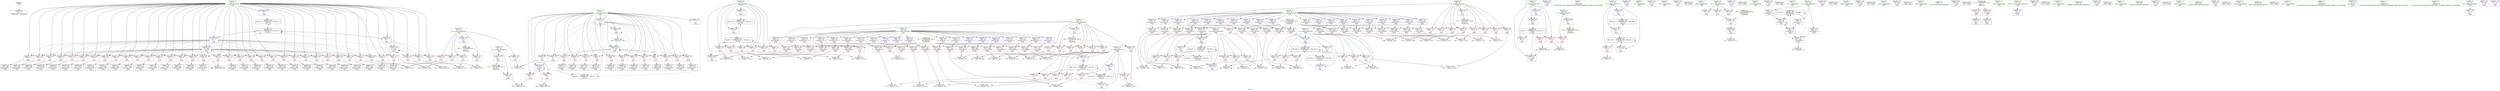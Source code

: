 digraph "SVFG" {
	label="SVFG";

	Node0x55bf90334470 [shape=record,color=grey,label="{NodeID: 0\nNullPtr}"];
	Node0x55bf90334470 -> Node0x55bf9033b290[style=solid];
	Node0x55bf9038a2c0 [shape=record,color=black,label="{NodeID: 443\nMR_8V_2 = PHI(MR_8V_3, MR_8V_1, )\npts\{10 \}\n}"];
	Node0x55bf9038a2c0 -> Node0x55bf903870c0[style=dashed];
	Node0x55bf9036bbb0 [shape=record,color=red,label="{NodeID: 277\n315\<--314\n\<--arrayidx105\nmain\n}"];
	Node0x55bf9036bbb0 -> Node0x55bf903769d0[style=solid];
	Node0x55bf9035f9f0 [shape=record,color=red,label="{NodeID: 194\n391\<--9\n\<--j\nmain\n}"];
	Node0x55bf9035f9f0 -> Node0x55bf9035e9b0[style=solid];
	Node0x55bf903397a0 [shape=record,color=purple,label="{NodeID: 111\n120\<--35\narrayidx9\<--y\nmain\n}"];
	Node0x55bf9033c0c0 [shape=record,color=green,label="{NodeID: 28\n23\<--24\nq\<--q_field_insensitive\nGlob }"];
	Node0x55bf9033c0c0 -> Node0x55bf903613f0[style=solid];
	Node0x55bf9033c0c0 -> Node0x55bf903614c0[style=solid];
	Node0x55bf9033c0c0 -> Node0x55bf90361590[style=solid];
	Node0x55bf9033c0c0 -> Node0x55bf90361660[style=solid];
	Node0x55bf9033c0c0 -> Node0x55bf90361730[style=solid];
	Node0x55bf9033c0c0 -> Node0x55bf90369690[style=solid];
	Node0x55bf9033c0c0 -> Node0x55bf90369720[style=solid];
	Node0x55bf9033c0c0 -> Node0x55bf903697f0[style=solid];
	Node0x55bf9033c0c0 -> Node0x55bf903698c0[style=solid];
	Node0x55bf9033c0c0 -> Node0x55bf9036d7d0[style=solid];
	Node0x55bf90392020 [shape=record,color=yellow,style=double,label="{NodeID: 471\n16V_1 = ENCHI(MR_16V_0)\npts\{20 \}\nFun[main]}"];
	Node0x55bf90392020 -> Node0x55bf90360bd0[style=dashed];
	Node0x55bf90365d30 [shape=record,color=grey,label="{NodeID: 388\n267 = cmp(265, 266, )\n}"];
	Node0x55bf9036d2d0 [shape=record,color=blue,label="{NodeID: 305\n13\<--5\nn\<--\nGlob }"];
	Node0x55bf9036d2d0 -> Node0x55bf90391d80[style=dashed];
	Node0x55bf903610b0 [shape=record,color=red,label="{NodeID: 222\n383\<--21\n\<--p\nmain\n}"];
	Node0x55bf903610b0 -> Node0x55bf903760d0[style=solid];
	Node0x55bf90362b60 [shape=record,color=purple,label="{NodeID: 139\n82\<--48\n\<--.str.2\nmain\n}"];
	Node0x55bf9033bd50 [shape=record,color=black,label="{NodeID: 56\n169\<--168\nidxprom30\<--\nmain\n}"];
	Node0x55bf90376550 [shape=record,color=grey,label="{NodeID: 416\n324 = cmp(319, 323, )\n}"];
	Node0x55bf9036eb70 [shape=record,color=blue,label="{NodeID: 333\n9\<--237\nj\<--inc63\nmain\n}"];
	Node0x55bf9036eb70 -> Node0x55bf90364630[style=dashed];
	Node0x55bf9036eb70 -> Node0x55bf90364700[style=dashed];
	Node0x55bf9036eb70 -> Node0x55bf903647d0[style=dashed];
	Node0x55bf9036eb70 -> Node0x55bf903648a0[style=dashed];
	Node0x55bf9036eb70 -> Node0x55bf90364970[style=dashed];
	Node0x55bf9036eb70 -> Node0x55bf9036eb70[style=dashed];
	Node0x55bf9036eb70 -> Node0x55bf903870c0[style=dashed];
	Node0x55bf9036a5c0 [shape=record,color=red,label="{NodeID: 250\n344\<--29\n\<--d\nmain\n}"];
	Node0x55bf9036a5c0 -> Node0x55bf90377750[style=solid];
	Node0x55bf90364220 [shape=record,color=red,label="{NodeID: 167\n181\<--7\n\<--i\nmain\n}"];
	Node0x55bf90364220 -> Node0x55bf90339c20[style=solid];
	Node0x55bf9035ee90 [shape=record,color=black,label="{NodeID: 84\n435\<--434\nidxprom175\<--\nmain\n}"];
	Node0x55bf9033ad40 [shape=record,color=green,label="{NodeID: 1\n5\<--1\n\<--dummyObj\nCan only get source location for instruction, argument, global var or function.}"];
	Node0x55bf9038a7c0 [shape=record,color=black,label="{NodeID: 444\nMR_14V_2 = PHI(MR_14V_4, MR_14V_1, )\npts\{18 \}\n}"];
	Node0x55bf9038a7c0 -> Node0x55bf9036e1b0[style=dashed];
	Node0x55bf9036bc80 [shape=record,color=red,label="{NodeID: 278\n323\<--322\n\<--arrayidx109\nmain\n}"];
	Node0x55bf9036bc80 -> Node0x55bf90376550[style=solid];
	Node0x55bf9035fac0 [shape=record,color=red,label="{NodeID: 195\n398\<--9\n\<--j\nmain\n}"];
	Node0x55bf9035fac0 -> Node0x55bf9035ea80[style=solid];
	Node0x55bf90339870 [shape=record,color=purple,label="{NodeID: 112\n170\<--35\narrayidx31\<--y\nmain\n}"];
	Node0x55bf90339870 -> Node0x55bf9036b2c0[style=solid];
	Node0x55bf9033c1c0 [shape=record,color=green,label="{NodeID: 29\n25\<--26\nl\<--l_field_insensitive\nGlob }"];
	Node0x55bf9033c1c0 -> Node0x55bf90369990[style=solid];
	Node0x55bf9033c1c0 -> Node0x55bf90369a60[style=solid];
	Node0x55bf9033c1c0 -> Node0x55bf90369b30[style=solid];
	Node0x55bf9033c1c0 -> Node0x55bf90369c00[style=solid];
	Node0x55bf9033c1c0 -> Node0x55bf90369cd0[style=solid];
	Node0x55bf9033c1c0 -> Node0x55bf90369da0[style=solid];
	Node0x55bf9033c1c0 -> Node0x55bf9036d8d0[style=solid];
	Node0x55bf9033c1c0 -> Node0x55bf9036de70[style=solid];
	Node0x55bf9033c1c0 -> Node0x55bf9036e4f0[style=solid];
	Node0x55bf90392100 [shape=record,color=yellow,style=double,label="{NodeID: 472\n18V_1 = ENCHI(MR_18V_0)\npts\{22 \}\nFun[main]}"];
	Node0x55bf90392100 -> Node0x55bf90360ca0[style=dashed];
	Node0x55bf90392100 -> Node0x55bf90360d70[style=dashed];
	Node0x55bf90392100 -> Node0x55bf90360e40[style=dashed];
	Node0x55bf90392100 -> Node0x55bf90360f10[style=dashed];
	Node0x55bf90392100 -> Node0x55bf90360fe0[style=dashed];
	Node0x55bf90392100 -> Node0x55bf903610b0[style=dashed];
	Node0x55bf90392100 -> Node0x55bf90361180[style=dashed];
	Node0x55bf90392100 -> Node0x55bf90361250[style=dashed];
	Node0x55bf90392100 -> Node0x55bf90361320[style=dashed];
	Node0x55bf90365eb0 [shape=record,color=grey,label="{NodeID: 389\n475 = cmp(470, 474, )\n}"];
	Node0x55bf9036d3d0 [shape=record,color=blue,label="{NodeID: 306\n15\<--5\nm\<--\nGlob }"];
	Node0x55bf9036d3d0 -> Node0x55bf90391e60[style=dashed];
	Node0x55bf90361180 [shape=record,color=red,label="{NodeID: 223\n412\<--21\n\<--p\nmain\n}"];
	Node0x55bf90361180 -> Node0x55bf90377450[style=solid];
	Node0x55bf90362c30 [shape=record,color=purple,label="{NodeID: 140\n83\<--50\n\<--.str.3\nmain\n}"];
	Node0x55bf90339b90 [shape=record,color=black,label="{NodeID: 57\n176\<--175\nidxprom34\<--\nmain\n}"];
	Node0x55bf903766d0 [shape=record,color=grey,label="{NodeID: 417\n381 = cmp(379, 380, )\n}"];
	Node0x55bf9036ec40 [shape=record,color=blue,label="{NodeID: 334\n9\<--5\nj\<--\nmain\n}"];
	Node0x55bf9036ec40 -> Node0x55bf90364a40[style=dashed];
	Node0x55bf9036ec40 -> Node0x55bf90364b10[style=dashed];
	Node0x55bf9036ec40 -> Node0x55bf90364be0[style=dashed];
	Node0x55bf9036ec40 -> Node0x55bf90364cb0[style=dashed];
	Node0x55bf9036ec40 -> Node0x55bf90364d80[style=dashed];
	Node0x55bf9036ec40 -> Node0x55bf90364e50[style=dashed];
	Node0x55bf9036ec40 -> Node0x55bf90364f20[style=dashed];
	Node0x55bf9036ec40 -> Node0x55bf90364ff0[style=dashed];
	Node0x55bf9036ec40 -> Node0x55bf903650c0[style=dashed];
	Node0x55bf9036ec40 -> Node0x55bf90365190[style=dashed];
	Node0x55bf9036ec40 -> Node0x55bf90365260[style=dashed];
	Node0x55bf9036ec40 -> Node0x55bf90365330[style=dashed];
	Node0x55bf9036ec40 -> Node0x55bf90365400[style=dashed];
	Node0x55bf9036ec40 -> Node0x55bf903654d0[style=dashed];
	Node0x55bf9036ec40 -> Node0x55bf903655a0[style=dashed];
	Node0x55bf9036ec40 -> Node0x55bf9035f850[style=dashed];
	Node0x55bf9036ec40 -> Node0x55bf9035f920[style=dashed];
	Node0x55bf9036ec40 -> Node0x55bf9035f9f0[style=dashed];
	Node0x55bf9036ec40 -> Node0x55bf9035fac0[style=dashed];
	Node0x55bf9036ec40 -> Node0x55bf9035fb90[style=dashed];
	Node0x55bf9036ec40 -> Node0x55bf9035fc60[style=dashed];
	Node0x55bf9036ec40 -> Node0x55bf9035fd30[style=dashed];
	Node0x55bf9036ec40 -> Node0x55bf9035fe00[style=dashed];
	Node0x55bf9036ec40 -> Node0x55bf9035fed0[style=dashed];
	Node0x55bf9036ec40 -> Node0x55bf9035ffa0[style=dashed];
	Node0x55bf9036ec40 -> Node0x55bf90360070[style=dashed];
	Node0x55bf9036ec40 -> Node0x55bf90360140[style=dashed];
	Node0x55bf9036ec40 -> Node0x55bf90360210[style=dashed];
	Node0x55bf9036ec40 -> Node0x55bf903602e0[style=dashed];
	Node0x55bf9036ec40 -> Node0x55bf903603b0[style=dashed];
	Node0x55bf9036ec40 -> Node0x55bf90360480[style=dashed];
	Node0x55bf9036ec40 -> Node0x55bf90360550[style=dashed];
	Node0x55bf9036ec40 -> Node0x55bf9036ed10[style=dashed];
	Node0x55bf9036ec40 -> Node0x55bf903870c0[style=dashed];
	Node0x55bf9036a690 [shape=record,color=red,label="{NodeID: 251\n380\<--29\n\<--d\nmain\n}"];
	Node0x55bf9036a690 -> Node0x55bf903766d0[style=solid];
	Node0x55bf903642f0 [shape=record,color=red,label="{NodeID: 168\n188\<--7\n\<--i\nmain\n}"];
	Node0x55bf903642f0 -> Node0x55bf90339cf0[style=solid];
	Node0x55bf9035ef60 [shape=record,color=black,label="{NodeID: 85\n443\<--442\nidxprom179\<--\nmain\n}"];
	Node0x55bf9035dfe0 [shape=record,color=green,label="{NodeID: 2\n43\<--1\n.str\<--dummyObj\nGlob }"];
	Node0x55bf9038acc0 [shape=record,color=black,label="{NodeID: 445\nMR_22V_2 = PHI(MR_22V_4, MR_22V_1, )\npts\{26 \}\n}"];
	Node0x55bf9038acc0 -> Node0x55bf9036de70[style=dashed];
	Node0x55bf9036bd50 [shape=record,color=red,label="{NodeID: 279\n329\<--328\n\<--arrayidx113\nmain\n}"];
	Node0x55bf9036bd50 -> Node0x55bf90375950[style=solid];
	Node0x55bf9035fb90 [shape=record,color=red,label="{NodeID: 196\n405\<--9\n\<--j\nmain\n}"];
	Node0x55bf9035fb90 -> Node0x55bf9035eb50[style=solid];
	Node0x55bf90339940 [shape=record,color=purple,label="{NodeID: 113\n177\<--35\narrayidx35\<--y\nmain\n}"];
	Node0x55bf90339940 -> Node0x55bf9036b390[style=solid];
	Node0x55bf9033c2c0 [shape=record,color=green,label="{NodeID: 30\n27\<--28\nr\<--r_field_insensitive\nGlob }"];
	Node0x55bf9033c2c0 -> Node0x55bf90369e70[style=solid];
	Node0x55bf9033c2c0 -> Node0x55bf90369f40[style=solid];
	Node0x55bf9033c2c0 -> Node0x55bf9036a010[style=solid];
	Node0x55bf9033c2c0 -> Node0x55bf9036a0e0[style=solid];
	Node0x55bf9033c2c0 -> Node0x55bf9036a1b0[style=solid];
	Node0x55bf9033c2c0 -> Node0x55bf9036a280[style=solid];
	Node0x55bf9033c2c0 -> Node0x55bf9036d9d0[style=solid];
	Node0x55bf9033c2c0 -> Node0x55bf9036df40[style=solid];
	Node0x55bf9033c2c0 -> Node0x55bf9036e5c0[style=solid];
	Node0x55bf903921e0 [shape=record,color=yellow,style=double,label="{NodeID: 473\n20V_1 = ENCHI(MR_20V_0)\npts\{24 \}\nFun[main]}"];
	Node0x55bf903921e0 -> Node0x55bf903613f0[style=dashed];
	Node0x55bf903921e0 -> Node0x55bf903614c0[style=dashed];
	Node0x55bf903921e0 -> Node0x55bf90361590[style=dashed];
	Node0x55bf903921e0 -> Node0x55bf90361660[style=dashed];
	Node0x55bf903921e0 -> Node0x55bf90361730[style=dashed];
	Node0x55bf903921e0 -> Node0x55bf90369690[style=dashed];
	Node0x55bf903921e0 -> Node0x55bf90369720[style=dashed];
	Node0x55bf903921e0 -> Node0x55bf903697f0[style=dashed];
	Node0x55bf903921e0 -> Node0x55bf903698c0[style=dashed];
	Node0x55bf90366030 [shape=record,color=grey,label="{NodeID: 390\n160 = cmp(158, 159, )\n}"];
	Node0x55bf9036d4d0 [shape=record,color=blue,label="{NodeID: 307\n17\<--5\ne\<--\nGlob }"];
	Node0x55bf9036d4d0 -> Node0x55bf9038a7c0[style=dashed];
	Node0x55bf90361250 [shape=record,color=red,label="{NodeID: 224\n441\<--21\n\<--p\nmain\n}"];
	Node0x55bf90361250 -> Node0x55bf903664b0[style=solid];
	Node0x55bf90362d00 [shape=record,color=purple,label="{NodeID: 141\n85\<--53\n\<--.str.4\nmain\n}"];
	Node0x55bf90339c20 [shape=record,color=black,label="{NodeID: 58\n182\<--181\nidxprom37\<--\nmain\n}"];
	Node0x55bf90376850 [shape=record,color=grey,label="{NodeID: 418\n212 = cmp(211, 5, )\n}"];
	Node0x55bf9036ed10 [shape=record,color=blue,label="{NodeID: 335\n9\<--488\nj\<--inc207\nmain\n}"];
	Node0x55bf9036ed10 -> Node0x55bf90364a40[style=dashed];
	Node0x55bf9036ed10 -> Node0x55bf90364b10[style=dashed];
	Node0x55bf9036ed10 -> Node0x55bf90364be0[style=dashed];
	Node0x55bf9036ed10 -> Node0x55bf90364cb0[style=dashed];
	Node0x55bf9036ed10 -> Node0x55bf90364d80[style=dashed];
	Node0x55bf9036ed10 -> Node0x55bf90364e50[style=dashed];
	Node0x55bf9036ed10 -> Node0x55bf90364f20[style=dashed];
	Node0x55bf9036ed10 -> Node0x55bf90364ff0[style=dashed];
	Node0x55bf9036ed10 -> Node0x55bf903650c0[style=dashed];
	Node0x55bf9036ed10 -> Node0x55bf90365190[style=dashed];
	Node0x55bf9036ed10 -> Node0x55bf90365260[style=dashed];
	Node0x55bf9036ed10 -> Node0x55bf90365330[style=dashed];
	Node0x55bf9036ed10 -> Node0x55bf90365400[style=dashed];
	Node0x55bf9036ed10 -> Node0x55bf903654d0[style=dashed];
	Node0x55bf9036ed10 -> Node0x55bf903655a0[style=dashed];
	Node0x55bf9036ed10 -> Node0x55bf9035f850[style=dashed];
	Node0x55bf9036ed10 -> Node0x55bf9035f920[style=dashed];
	Node0x55bf9036ed10 -> Node0x55bf9035f9f0[style=dashed];
	Node0x55bf9036ed10 -> Node0x55bf9035fac0[style=dashed];
	Node0x55bf9036ed10 -> Node0x55bf9035fb90[style=dashed];
	Node0x55bf9036ed10 -> Node0x55bf9035fc60[style=dashed];
	Node0x55bf9036ed10 -> Node0x55bf9035fd30[style=dashed];
	Node0x55bf9036ed10 -> Node0x55bf9035fe00[style=dashed];
	Node0x55bf9036ed10 -> Node0x55bf9035fed0[style=dashed];
	Node0x55bf9036ed10 -> Node0x55bf9035ffa0[style=dashed];
	Node0x55bf9036ed10 -> Node0x55bf90360070[style=dashed];
	Node0x55bf9036ed10 -> Node0x55bf90360140[style=dashed];
	Node0x55bf9036ed10 -> Node0x55bf90360210[style=dashed];
	Node0x55bf9036ed10 -> Node0x55bf903602e0[style=dashed];
	Node0x55bf9036ed10 -> Node0x55bf903603b0[style=dashed];
	Node0x55bf9036ed10 -> Node0x55bf90360480[style=dashed];
	Node0x55bf9036ed10 -> Node0x55bf90360550[style=dashed];
	Node0x55bf9036ed10 -> Node0x55bf9036ed10[style=dashed];
	Node0x55bf9036ed10 -> Node0x55bf903870c0[style=dashed];
	Node0x55bf9036a760 [shape=record,color=red,label="{NodeID: 252\n438\<--29\n\<--d\nmain\n}"];
	Node0x55bf9036a760 -> Node0x55bf90376e50[style=solid];
	Node0x55bf903643c0 [shape=record,color=red,label="{NodeID: 169\n197\<--7\n\<--i\nmain\n}"];
	Node0x55bf903643c0 -> Node0x55bf90371240[style=solid];
	Node0x55bf9035f030 [shape=record,color=black,label="{NodeID: 86\n450\<--449\nidxprom183\<--\nmain\n}"];
	Node0x55bf9035e070 [shape=record,color=green,label="{NodeID: 3\n45\<--1\n.str.1\<--dummyObj\nGlob }"];
	Node0x55bf9038b1c0 [shape=record,color=black,label="{NodeID: 446\nMR_24V_2 = PHI(MR_24V_4, MR_24V_1, )\npts\{28 \}\n}"];
	Node0x55bf9038b1c0 -> Node0x55bf9036df40[style=dashed];
	Node0x55bf9036be20 [shape=record,color=red,label="{NodeID: 280\n336\<--335\n\<--arrayidx117\nmain\n}"];
	Node0x55bf9036be20 -> Node0x55bf903775d0[style=solid];
	Node0x55bf9035fc60 [shape=record,color=red,label="{NodeID: 197\n413\<--9\n\<--j\nmain\n}"];
	Node0x55bf9035fc60 -> Node0x55bf9035ec20[style=solid];
	Node0x55bf90339a10 [shape=record,color=purple,label="{NodeID: 114\n183\<--35\narrayidx38\<--y\nmain\n}"];
	Node0x55bf90339a10 -> Node0x55bf9036b460[style=solid];
	Node0x55bf9033c3c0 [shape=record,color=green,label="{NodeID: 31\n29\<--30\nd\<--d_field_insensitive\nGlob }"];
	Node0x55bf9033c3c0 -> Node0x55bf9036a350[style=solid];
	Node0x55bf9033c3c0 -> Node0x55bf9036a420[style=solid];
	Node0x55bf9033c3c0 -> Node0x55bf9036a4f0[style=solid];
	Node0x55bf9033c3c0 -> Node0x55bf9036a5c0[style=solid];
	Node0x55bf9033c3c0 -> Node0x55bf9036a690[style=solid];
	Node0x55bf9033c3c0 -> Node0x55bf9036a760[style=solid];
	Node0x55bf9033c3c0 -> Node0x55bf9036dad0[style=solid];
	Node0x55bf9033c3c0 -> Node0x55bf9036e010[style=solid];
	Node0x55bf9033c3c0 -> Node0x55bf9036e690[style=solid];
	Node0x55bf903661b0 [shape=record,color=grey,label="{NodeID: 391\n173 = cmp(171, 172, )\n}"];
	Node0x55bf9036d5d0 [shape=record,color=blue,label="{NodeID: 308\n19\<--5\nt\<--\nGlob }"];
	Node0x55bf9036d5d0 -> Node0x55bf90392020[style=dashed];
	Node0x55bf90361320 [shape=record,color=red,label="{NodeID: 225\n470\<--21\n\<--p\nmain\n}"];
	Node0x55bf90361320 -> Node0x55bf90365eb0[style=solid];
	Node0x55bf90362dd0 [shape=record,color=purple,label="{NodeID: 142\n107\<--53\n\<--.str.4\nmain\n}"];
	Node0x55bf90339cf0 [shape=record,color=black,label="{NodeID: 59\n189\<--188\nidxprom41\<--\nmain\n}"];
	Node0x55bf903a7820 [shape=record,color=black,label="{NodeID: 502\n86 = PHI()\n}"];
	Node0x55bf903769d0 [shape=record,color=grey,label="{NodeID: 419\n317 = cmp(315, 316, )\n}"];
	Node0x55bf9036ede0 [shape=record,color=blue,label="{NodeID: 336\n7\<--505\ni\<--inc218\nmain\n}"];
	Node0x55bf9036ede0 -> Node0x55bf90364490[style=dashed];
	Node0x55bf9036ede0 -> Node0x55bf90364560[style=dashed];
	Node0x55bf9036ede0 -> Node0x55bf9036ede0[style=dashed];
	Node0x55bf9036ede0 -> Node0x55bf90389dc0[style=dashed];
	Node0x55bf9036a830 [shape=record,color=red,label="{NodeID: 253\n185\<--31\n\<--u\nmain\n}"];
	Node0x55bf9036a830 -> Node0x55bf903667b0[style=solid];
	Node0x55bf90364490 [shape=record,color=red,label="{NodeID: 170\n205\<--7\n\<--i\nmain\n}"];
	Node0x55bf90364490 -> Node0x55bf90376b50[style=solid];
	Node0x55bf9035f100 [shape=record,color=black,label="{NodeID: 87\n457\<--456\nidxprom188\<--\nmain\n}"];
	Node0x55bf90338240 [shape=record,color=green,label="{NodeID: 4\n47\<--1\nstdin\<--dummyObj\nGlob }"];
	Node0x55bf9038b6c0 [shape=record,color=black,label="{NodeID: 447\nMR_26V_2 = PHI(MR_26V_4, MR_26V_1, )\npts\{30 \}\n}"];
	Node0x55bf9038b6c0 -> Node0x55bf9036e010[style=dashed];
	Node0x55bf9036bef0 [shape=record,color=red,label="{NodeID: 281\n343\<--342\n\<--arrayidx121\nmain\n}"];
	Node0x55bf9036bef0 -> Node0x55bf90377750[style=solid];
	Node0x55bf9035fd30 [shape=record,color=red,label="{NodeID: 198\n420\<--9\n\<--j\nmain\n}"];
	Node0x55bf9035fd30 -> Node0x55bf9035ecf0[style=solid];
	Node0x55bf90339ae0 [shape=record,color=purple,label="{NodeID: 115\n190\<--35\narrayidx42\<--y\nmain\n}"];
	Node0x55bf90339ae0 -> Node0x55bf9036b530[style=solid];
	Node0x55bf9033c4c0 [shape=record,color=green,label="{NodeID: 32\n31\<--32\nu\<--u_field_insensitive\nGlob }"];
	Node0x55bf9033c4c0 -> Node0x55bf9036a830[style=solid];
	Node0x55bf9033c4c0 -> Node0x55bf9036a900[style=solid];
	Node0x55bf9033c4c0 -> Node0x55bf9036a9d0[style=solid];
	Node0x55bf9033c4c0 -> Node0x55bf9036aaa0[style=solid];
	Node0x55bf9033c4c0 -> Node0x55bf9036ab70[style=solid];
	Node0x55bf9033c4c0 -> Node0x55bf9036ac40[style=solid];
	Node0x55bf9033c4c0 -> Node0x55bf9036dbd0[style=solid];
	Node0x55bf9033c4c0 -> Node0x55bf9036e0e0[style=solid];
	Node0x55bf9033c4c0 -> Node0x55bf9036e760[style=solid];
	Node0x55bf90366330 [shape=record,color=grey,label="{NodeID: 392\n131 = cmp(130, 132, )\n}"];
	Node0x55bf9036d6d0 [shape=record,color=blue,label="{NodeID: 309\n21\<--5\np\<--\nGlob }"];
	Node0x55bf9036d6d0 -> Node0x55bf90392100[style=dashed];
	Node0x55bf903613f0 [shape=record,color=red,label="{NodeID: 226\n231\<--23\n\<--q\nmain\n}"];
	Node0x55bf903613f0 -> Node0x55bf90377bd0[style=solid];
	Node0x55bf90362ea0 [shape=record,color=purple,label="{NodeID: 143\n201\<--53\n\<--.str.4\nmain\n}"];
	Node0x55bf90339dc0 [shape=record,color=black,label="{NodeID: 60\n221\<--220\nidxprom54\<--\nmain\n}"];
	Node0x55bf903a7920 [shape=record,color=black,label="{NodeID: 503\n123 = PHI()\n}"];
	Node0x55bf90376b50 [shape=record,color=grey,label="{NodeID: 420\n207 = cmp(205, 206, )\n}"];
	Node0x55bf9036eeb0 [shape=record,color=blue,label="{NodeID: 337\n4\<--510\nh\<--inc221\nmain\n}"];
	Node0x55bf9036eeb0 -> Node0x55bf903898c0[style=dashed];
	Node0x55bf9036a900 [shape=record,color=red,label="{NodeID: 254\n266\<--31\n\<--u\nmain\n}"];
	Node0x55bf9036a900 -> Node0x55bf90365d30[style=solid];
	Node0x55bf90364560 [shape=record,color=red,label="{NodeID: 171\n504\<--7\n\<--i\nmain\n}"];
	Node0x55bf90364560 -> Node0x55bf90370f40[style=solid];
	Node0x55bf9035f1d0 [shape=record,color=black,label="{NodeID: 88\n464\<--463\nidxprom192\<--\nmain\n}"];
	Node0x55bf903382d0 [shape=record,color=green,label="{NodeID: 5\n48\<--1\n.str.2\<--dummyObj\nGlob }"];
	Node0x55bf9038bbc0 [shape=record,color=black,label="{NodeID: 448\nMR_28V_2 = PHI(MR_28V_4, MR_28V_1, )\npts\{32 \}\n}"];
	Node0x55bf9038bbc0 -> Node0x55bf9036e0e0[style=dashed];
	Node0x55bf9036bfc0 [shape=record,color=red,label="{NodeID: 282\n351\<--350\n\<--arrayidx125\nmain\n}"];
	Node0x55bf9036bfc0 -> Node0x55bf903772d0[style=solid];
	Node0x55bf9035fe00 [shape=record,color=red,label="{NodeID: 199\n427\<--9\n\<--j\nmain\n}"];
	Node0x55bf9035fe00 -> Node0x55bf9035edc0[style=solid];
	Node0x55bf903618b0 [shape=record,color=purple,label="{NodeID: 116\n229\<--35\narrayidx58\<--y\nmain\n}"];
	Node0x55bf903618b0 -> Node0x55bf9036b6d0[style=solid];
	Node0x55bf9033c5c0 [shape=record,color=green,label="{NodeID: 33\n33\<--34\nx\<--x_field_insensitive\nGlob }"];
	Node0x55bf9033c5c0 -> Node0x55bf9035f440[style=solid];
	Node0x55bf9033c5c0 -> Node0x55bf9035f510[style=solid];
	Node0x55bf9033c5c0 -> Node0x55bf9035f5e0[style=solid];
	Node0x55bf9033c5c0 -> Node0x55bf9035f6b0[style=solid];
	Node0x55bf9033c5c0 -> Node0x55bf9035f780[style=solid];
	Node0x55bf9033c5c0 -> Node0x55bf90338b70[style=solid];
	Node0x55bf9033c5c0 -> Node0x55bf90338c40[style=solid];
	Node0x55bf9033c5c0 -> Node0x55bf90338d10[style=solid];
	Node0x55bf9033c5c0 -> Node0x55bf90338de0[style=solid];
	Node0x55bf9033c5c0 -> Node0x55bf90338eb0[style=solid];
	Node0x55bf9033c5c0 -> Node0x55bf90338f80[style=solid];
	Node0x55bf9033c5c0 -> Node0x55bf90339050[style=solid];
	Node0x55bf9033c5c0 -> Node0x55bf90339120[style=solid];
	Node0x55bf9033c5c0 -> Node0x55bf903391f0[style=solid];
	Node0x55bf9033c5c0 -> Node0x55bf903392c0[style=solid];
	Node0x55bf9033c5c0 -> Node0x55bf90339390[style=solid];
	Node0x55bf9033c5c0 -> Node0x55bf90339460[style=solid];
	Node0x55bf9033c5c0 -> Node0x55bf90339530[style=solid];
	Node0x55bf9033c5c0 -> Node0x55bf90339600[style=solid];
	Node0x55bf9033c5c0 -> Node0x55bf903396d0[style=solid];
	Node0x55bf903664b0 [shape=record,color=grey,label="{NodeID: 393\n446 = cmp(441, 445, )\n}"];
	Node0x55bf9036d7d0 [shape=record,color=blue,label="{NodeID: 310\n23\<--5\nq\<--\nGlob }"];
	Node0x55bf9036d7d0 -> Node0x55bf903921e0[style=dashed];
	Node0x55bf903614c0 [shape=record,color=red,label="{NodeID: 227\n261\<--23\n\<--q\nmain\n}"];
	Node0x55bf903614c0 -> Node0x55bf90367230[style=solid];
	Node0x55bf90362f70 [shape=record,color=purple,label="{NodeID: 144\n97\<--55\n\<--.str.5\nmain\n}"];
	Node0x55bf90339e90 [shape=record,color=black,label="{NodeID: 61\n228\<--227\nidxprom57\<--\nmain\n}"];
	Node0x55bf903a7a20 [shape=record,color=black,label="{NodeID: 504\n140 = PHI()\n}"];
	Node0x55bf90376cd0 [shape=record,color=grey,label="{NodeID: 421\n218 = cmp(216, 217, )\n}"];
	Node0x55bf9036a9d0 [shape=record,color=red,label="{NodeID: 255\n295\<--31\n\<--u\nmain\n}"];
	Node0x55bf9036a9d0 -> Node0x55bf903757d0[style=solid];
	Node0x55bf90364630 [shape=record,color=red,label="{NodeID: 172\n216\<--9\n\<--j\nmain\n}"];
	Node0x55bf90364630 -> Node0x55bf90376cd0[style=solid];
	Node0x55bf9035f2a0 [shape=record,color=black,label="{NodeID: 89\n472\<--471\nidxprom196\<--\nmain\n}"];
	Node0x55bf90333ac0 [shape=record,color=green,label="{NodeID: 6\n50\<--1\n.str.3\<--dummyObj\nGlob }"];
	Node0x55bf9038c0c0 [shape=record,color=black,label="{NodeID: 449\nMR_36V_2 = PHI(MR_36V_3, MR_36V_1, )\npts\{380000 \}\n}"];
	Node0x55bf9038c0c0 -> Node0x55bf9036b7a0[style=dashed];
	Node0x55bf9038c0c0 -> Node0x55bf9036e350[style=dashed];
	Node0x55bf9038c0c0 -> Node0x55bf9038c0c0[style=dashed];
	Node0x55bf9036c090 [shape=record,color=red,label="{NodeID: 283\n357\<--356\n\<--arrayidx129\nmain\n}"];
	Node0x55bf9036c090 -> Node0x55bf903658b0[style=solid];
	Node0x55bf9035fed0 [shape=record,color=red,label="{NodeID: 200\n434\<--9\n\<--j\nmain\n}"];
	Node0x55bf9035fed0 -> Node0x55bf9035ee90[style=solid];
	Node0x55bf90361980 [shape=record,color=purple,label="{NodeID: 117\n286\<--35\narrayidx90\<--y\nmain\n}"];
	Node0x55bf90361980 -> Node0x55bf9036b870[style=solid];
	Node0x55bf9033c6c0 [shape=record,color=green,label="{NodeID: 34\n35\<--36\ny\<--y_field_insensitive\nGlob }"];
	Node0x55bf9033c6c0 -> Node0x55bf903397a0[style=solid];
	Node0x55bf9033c6c0 -> Node0x55bf90339870[style=solid];
	Node0x55bf9033c6c0 -> Node0x55bf90339940[style=solid];
	Node0x55bf9033c6c0 -> Node0x55bf90339a10[style=solid];
	Node0x55bf9033c6c0 -> Node0x55bf90339ae0[style=solid];
	Node0x55bf9033c6c0 -> Node0x55bf903618b0[style=solid];
	Node0x55bf9033c6c0 -> Node0x55bf90361980[style=solid];
	Node0x55bf9033c6c0 -> Node0x55bf90361a50[style=solid];
	Node0x55bf9033c6c0 -> Node0x55bf90361b20[style=solid];
	Node0x55bf9033c6c0 -> Node0x55bf90361bf0[style=solid];
	Node0x55bf9033c6c0 -> Node0x55bf90361cc0[style=solid];
	Node0x55bf9033c6c0 -> Node0x55bf90361d90[style=solid];
	Node0x55bf9033c6c0 -> Node0x55bf90361e60[style=solid];
	Node0x55bf9033c6c0 -> Node0x55bf90361f30[style=solid];
	Node0x55bf9033c6c0 -> Node0x55bf90362000[style=solid];
	Node0x55bf9033c6c0 -> Node0x55bf903620d0[style=solid];
	Node0x55bf9033c6c0 -> Node0x55bf903621a0[style=solid];
	Node0x55bf9033c6c0 -> Node0x55bf90362270[style=solid];
	Node0x55bf9033c6c0 -> Node0x55bf90362340[style=solid];
	Node0x55bf9033c6c0 -> Node0x55bf90362410[style=solid];
	Node0x55bf90366630 [shape=record,color=grey,label="{NodeID: 394\n147 = cmp(145, 146, )\n}"];
	Node0x55bf9036d8d0 [shape=record,color=blue,label="{NodeID: 311\n25\<--5\nl\<--\nGlob }"];
	Node0x55bf9036d8d0 -> Node0x55bf9038acc0[style=dashed];
	Node0x55bf90361590 [shape=record,color=red,label="{NodeID: 228\n265\<--23\n\<--q\nmain\n}"];
	Node0x55bf90361590 -> Node0x55bf90365d30[style=solid];
	Node0x55bf90363040 [shape=record,color=purple,label="{NodeID: 145\n121\<--57\n\<--.str.6\nmain\n}"];
	Node0x55bf90339f60 [shape=record,color=black,label="{NodeID: 62\n279\<--278\nidxprom85\<--\nmain\n}"];
	Node0x55bf903a7b20 [shape=record,color=black,label="{NodeID: 505\n202 = PHI()\n}"];
	Node0x55bf90376e50 [shape=record,color=grey,label="{NodeID: 422\n439 = cmp(437, 438, )\n}"];
	Node0x55bf9036aaa0 [shape=record,color=red,label="{NodeID: 256\n358\<--31\n\<--u\nmain\n}"];
	Node0x55bf9036aaa0 -> Node0x55bf903658b0[style=solid];
	Node0x55bf90364700 [shape=record,color=red,label="{NodeID: 173\n220\<--9\n\<--j\nmain\n}"];
	Node0x55bf90364700 -> Node0x55bf90339dc0[style=solid];
	Node0x55bf9035f370 [shape=record,color=black,label="{NodeID: 90\n479\<--478\nidxprom200\<--\nmain\n}"];
	Node0x55bf90333b50 [shape=record,color=green,label="{NodeID: 7\n52\<--1\nstdout\<--dummyObj\nGlob }"];
	Node0x55bf9036c160 [shape=record,color=red,label="{NodeID: 284\n365\<--364\n\<--arrayidx133\nmain\n}"];
	Node0x55bf9036c160 -> Node0x55bf90366db0[style=solid];
	Node0x55bf9035ffa0 [shape=record,color=red,label="{NodeID: 201\n442\<--9\n\<--j\nmain\n}"];
	Node0x55bf9035ffa0 -> Node0x55bf9035ef60[style=solid];
	Node0x55bf90361a50 [shape=record,color=purple,label="{NodeID: 118\n293\<--35\narrayidx94\<--y\nmain\n}"];
	Node0x55bf90361a50 -> Node0x55bf9036b940[style=solid];
	Node0x55bf9033c7c0 [shape=record,color=green,label="{NodeID: 35\n37\<--38\nz\<--z_field_insensitive\nGlob }"];
	Node0x55bf9033c7c0 -> Node0x55bf903624e0[style=solid];
	Node0x55bf9033c7c0 -> Node0x55bf903625b0[style=solid];
	Node0x55bf9033c7c0 -> Node0x55bf90362680[style=solid];
	Node0x55bf903667b0 [shape=record,color=grey,label="{NodeID: 395\n186 = cmp(184, 185, )\n}"];
	Node0x55bf9036d9d0 [shape=record,color=blue,label="{NodeID: 312\n27\<--5\nr\<--\nGlob }"];
	Node0x55bf9036d9d0 -> Node0x55bf9038b1c0[style=dashed];
	Node0x55bf90361660 [shape=record,color=red,label="{NodeID: 229\n347\<--23\n\<--q\nmain\n}"];
	Node0x55bf90361660 -> Node0x55bf903772d0[style=solid];
	Node0x55bf90363110 [shape=record,color=purple,label="{NodeID: 146\n138\<--59\n\<--.str.7\nmain\n}"];
	Node0x55bf9033a030 [shape=record,color=black,label="{NodeID: 63\n285\<--284\nidxprom89\<--\nmain\n}"];
	Node0x55bf903a7c20 [shape=record,color=black,label="{NodeID: 506\n98 = PHI()\n}"];
	Node0x55bf90376fd0 [shape=record,color=grey,label="{NodeID: 423\n242 = cmp(240, 241, )\n}"];
	Node0x55bf9036ab70 [shape=record,color=red,label="{NodeID: 257\n409\<--31\n\<--u\nmain\n}"];
	Node0x55bf9036ab70 -> Node0x55bf903778d0[style=solid];
	Node0x55bf903647d0 [shape=record,color=red,label="{NodeID: 174\n227\<--9\n\<--j\nmain\n}"];
	Node0x55bf903647d0 -> Node0x55bf90339e90[style=solid];
	Node0x55bf9035f440 [shape=record,color=purple,label="{NodeID: 91\n117\<--33\narrayidx\<--x\nmain\n}"];
	Node0x55bf90333be0 [shape=record,color=green,label="{NodeID: 8\n53\<--1\n.str.4\<--dummyObj\nGlob }"];
	Node0x55bf9036c230 [shape=record,color=red,label="{NodeID: 285\n372\<--371\n\<--arrayidx138\nmain\n}"];
	Node0x55bf9036c230 -> Node0x55bf90375c50[style=solid];
	Node0x55bf90360070 [shape=record,color=red,label="{NodeID: 202\n449\<--9\n\<--j\nmain\n}"];
	Node0x55bf90360070 -> Node0x55bf9035f030[style=solid];
	Node0x55bf90361b20 [shape=record,color=purple,label="{NodeID: 119\n342\<--35\narrayidx121\<--y\nmain\n}"];
	Node0x55bf90361b20 -> Node0x55bf9036bef0[style=solid];
	Node0x55bf9033c8c0 [shape=record,color=green,label="{NodeID: 36\n39\<--42\na\<--a_field_insensitive\nGlob }"];
	Node0x55bf9033c8c0 -> Node0x55bf90362750[style=solid];
	Node0x55bf9033c8c0 -> Node0x55bf90362820[style=solid];
	Node0x55bf9033c8c0 -> Node0x55bf903628f0[style=solid];
	Node0x55bf90392720 [shape=record,color=yellow,style=double,label="{NodeID: 479\n32V_1 = ENCHI(MR_32V_0)\npts\{340000 \}\nFun[main]}"];
	Node0x55bf90392720 -> Node0x55bf9036af80[style=dashed];
	Node0x55bf90392720 -> Node0x55bf9036b050[style=dashed];
	Node0x55bf90392720 -> Node0x55bf9036b120[style=dashed];
	Node0x55bf90392720 -> Node0x55bf9036b1f0[style=dashed];
	Node0x55bf90392720 -> Node0x55bf9036b600[style=dashed];
	Node0x55bf90392720 -> Node0x55bf9036ba10[style=dashed];
	Node0x55bf90392720 -> Node0x55bf9036bae0[style=dashed];
	Node0x55bf90392720 -> Node0x55bf9036bbb0[style=dashed];
	Node0x55bf90392720 -> Node0x55bf9036bc80[style=dashed];
	Node0x55bf90392720 -> Node0x55bf9036bd50[style=dashed];
	Node0x55bf90392720 -> Node0x55bf9036be20[style=dashed];
	Node0x55bf90392720 -> Node0x55bf9036c230[style=dashed];
	Node0x55bf90392720 -> Node0x55bf9036c3d0[style=dashed];
	Node0x55bf90392720 -> Node0x55bf9036c570[style=dashed];
	Node0x55bf90392720 -> Node0x55bf9036c710[style=dashed];
	Node0x55bf90392720 -> Node0x55bf9036c8b0[style=dashed];
	Node0x55bf90392720 -> Node0x55bf9036ca50[style=dashed];
	Node0x55bf90392720 -> Node0x55bf9036cbf0[style=dashed];
	Node0x55bf90392720 -> Node0x55bf9036cd90[style=dashed];
	Node0x55bf90366930 [shape=record,color=grey,label="{NodeID: 396\n453 = cmp(448, 452, )\n}"];
	Node0x55bf9036dad0 [shape=record,color=blue,label="{NodeID: 313\n29\<--5\nd\<--\nGlob }"];
	Node0x55bf9036dad0 -> Node0x55bf9038b6c0[style=dashed];
	Node0x55bf90361730 [shape=record,color=red,label="{NodeID: 230\n361\<--23\n\<--q\nmain\n}"];
	Node0x55bf90361730 -> Node0x55bf90366db0[style=solid];
	Node0x55bf903631e0 [shape=record,color=purple,label="{NodeID: 147\n209\<--61\n\<--.str.8\nmain\n}"];
	Node0x55bf9033a100 [shape=record,color=black,label="{NodeID: 64\n292\<--291\nidxprom93\<--\nmain\n}"];
	Node0x55bf903a7d20 [shape=record,color=black,label="{NodeID: 507\n108 = PHI()\n}"];
	Node0x55bf90377150 [shape=record,color=grey,label="{NodeID: 424\n303 = cmp(301, 302, )\n}"];
	Node0x55bf9036ac40 [shape=record,color=red,label="{NodeID: 258\n467\<--31\n\<--u\nmain\n}"];
	Node0x55bf9036ac40 -> Node0x55bf903670b0[style=solid];
	Node0x55bf903648a0 [shape=record,color=red,label="{NodeID: 175\n236\<--9\n\<--j\nmain\n}"];
	Node0x55bf903648a0 -> Node0x55bf903713c0[style=solid];
	Node0x55bf9035f510 [shape=record,color=purple,label="{NodeID: 92\n144\<--33\narrayidx18\<--x\nmain\n}"];
	Node0x55bf9035f510 -> Node0x55bf9036af80[style=solid];
	Node0x55bf90333c70 [shape=record,color=green,label="{NodeID: 9\n55\<--1\n.str.5\<--dummyObj\nGlob }"];
	Node0x55bf9036c300 [shape=record,color=red,label="{NodeID: 286\n379\<--378\n\<--arrayidx142\nmain\n}"];
	Node0x55bf9036c300 -> Node0x55bf903766d0[style=solid];
	Node0x55bf90360140 [shape=record,color=red,label="{NodeID: 203\n456\<--9\n\<--j\nmain\n}"];
	Node0x55bf90360140 -> Node0x55bf9035f100[style=solid];
	Node0x55bf90361bf0 [shape=record,color=purple,label="{NodeID: 120\n350\<--35\narrayidx125\<--y\nmain\n}"];
	Node0x55bf90361bf0 -> Node0x55bf9036bfc0[style=solid];
	Node0x55bf9033c9c0 [shape=record,color=green,label="{NodeID: 37\n69\<--70\nmain\<--main_field_insensitive\n}"];
	Node0x55bf90392800 [shape=record,color=yellow,style=double,label="{NodeID: 480\n34V_1 = ENCHI(MR_34V_0)\npts\{360000 \}\nFun[main]}"];
	Node0x55bf90392800 -> Node0x55bf9036b2c0[style=dashed];
	Node0x55bf90392800 -> Node0x55bf9036b390[style=dashed];
	Node0x55bf90392800 -> Node0x55bf9036b460[style=dashed];
	Node0x55bf90392800 -> Node0x55bf9036b530[style=dashed];
	Node0x55bf90392800 -> Node0x55bf9036b6d0[style=dashed];
	Node0x55bf90392800 -> Node0x55bf9036b870[style=dashed];
	Node0x55bf90392800 -> Node0x55bf9036b940[style=dashed];
	Node0x55bf90392800 -> Node0x55bf9036bef0[style=dashed];
	Node0x55bf90392800 -> Node0x55bf9036bfc0[style=dashed];
	Node0x55bf90392800 -> Node0x55bf9036c090[style=dashed];
	Node0x55bf90392800 -> Node0x55bf9036c160[style=dashed];
	Node0x55bf90392800 -> Node0x55bf9036c300[style=dashed];
	Node0x55bf90392800 -> Node0x55bf9036c4a0[style=dashed];
	Node0x55bf90392800 -> Node0x55bf9036c640[style=dashed];
	Node0x55bf90392800 -> Node0x55bf9036c7e0[style=dashed];
	Node0x55bf90392800 -> Node0x55bf9036c980[style=dashed];
	Node0x55bf90392800 -> Node0x55bf9036cb20[style=dashed];
	Node0x55bf90392800 -> Node0x55bf9036ccc0[style=dashed];
	Node0x55bf90392800 -> Node0x55bf9036ce60[style=dashed];
	Node0x55bf90366ab0 [shape=record,color=grey,label="{NodeID: 397\n94 = cmp(92, 93, )\n}"];
	Node0x55bf9036dbd0 [shape=record,color=blue,label="{NodeID: 314\n31\<--5\nu\<--\nGlob }"];
	Node0x55bf9036dbd0 -> Node0x55bf9038bbc0[style=dashed];
	Node0x55bf90369690 [shape=record,color=red,label="{NodeID: 231\n390\<--23\n\<--q\nmain\n}"];
	Node0x55bf90369690 -> Node0x55bf903763d0[style=solid];
	Node0x55bf903632b0 [shape=record,color=purple,label="{NodeID: 148\n244\<--63\n\<--.str.9\nmain\n}"];
	Node0x55bf9033a1d0 [shape=record,color=black,label="{NodeID: 65\n299\<--298\nidxprom97\<--\nmain\n}"];
	Node0x55bf903a7e20 [shape=record,color=black,label="{NodeID: 508\n210 = PHI()\n}"];
	Node0x55bf903772d0 [shape=record,color=grey,label="{NodeID: 425\n352 = cmp(347, 351, )\n}"];
	Node0x55bf9036ad10 [shape=record,color=red,label="{NodeID: 259\n75\<--47\n\<--stdin\nmain\n}"];
	Node0x55bf9036ad10 -> Node0x55bf9033b460[style=solid];
	Node0x55bf90364970 [shape=record,color=red,label="{NodeID: 176\n240\<--9\n\<--j\nmain\n}"];
	Node0x55bf90364970 -> Node0x55bf90376fd0[style=solid];
	Node0x55bf9035f5e0 [shape=record,color=purple,label="{NodeID: 93\n151\<--33\narrayidx22\<--x\nmain\n}"];
	Node0x55bf9035f5e0 -> Node0x55bf9036b050[style=solid];
	Node0x55bf90334610 [shape=record,color=green,label="{NodeID: 10\n57\<--1\n.str.6\<--dummyObj\nGlob }"];
	Node0x55bf9036c3d0 [shape=record,color=red,label="{NodeID: 287\n387\<--386\n\<--arrayidx146\nmain\n}"];
	Node0x55bf9036c3d0 -> Node0x55bf903760d0[style=solid];
	Node0x55bf90360210 [shape=record,color=red,label="{NodeID: 204\n463\<--9\n\<--j\nmain\n}"];
	Node0x55bf90360210 -> Node0x55bf9035f1d0[style=solid];
	Node0x55bf90361cc0 [shape=record,color=purple,label="{NodeID: 121\n356\<--35\narrayidx129\<--y\nmain\n}"];
	Node0x55bf90361cc0 -> Node0x55bf9036c090[style=solid];
	Node0x55bf9033ae00 [shape=record,color=green,label="{NodeID: 38\n72\<--73\nretval\<--retval_field_insensitive\nmain\n}"];
	Node0x55bf9033ae00 -> Node0x55bf9036dcd0[style=solid];
	Node0x55bf90366c30 [shape=record,color=grey,label="{NodeID: 398\n113 = cmp(111, 112, )\n}"];
	Node0x55bf9036dcd0 [shape=record,color=blue,label="{NodeID: 315\n72\<--5\nretval\<--\nmain\n}"];
	Node0x55bf90369720 [shape=record,color=red,label="{NodeID: 232\n419\<--23\n\<--q\nmain\n}"];
	Node0x55bf90369720 -> Node0x55bf90375650[style=solid];
	Node0x55bf90363380 [shape=record,color=purple,label="{NodeID: 149\n495\<--63\n\<--.str.9\nmain\n}"];
	Node0x55bf9033a2a0 [shape=record,color=black,label="{NodeID: 66\n307\<--306\nidxprom101\<--\nmain\n}"];
	Node0x55bf903a7f20 [shape=record,color=black,label="{NodeID: 509\n245 = PHI()\n}"];
	Node0x55bf90377450 [shape=record,color=grey,label="{NodeID: 426\n417 = cmp(412, 416, )\n}"];
	Node0x55bf9036ade0 [shape=record,color=red,label="{NodeID: 260\n81\<--52\n\<--stdout\nmain\n}"];
	Node0x55bf9036ade0 -> Node0x55bf9033b530[style=solid];
	Node0x55bf90364a40 [shape=record,color=red,label="{NodeID: 177\n274\<--9\n\<--j\nmain\n}"];
	Node0x55bf90364a40 -> Node0x55bf90365bb0[style=solid];
	Node0x55bf9035f6b0 [shape=record,color=purple,label="{NodeID: 94\n157\<--33\narrayidx24\<--x\nmain\n}"];
	Node0x55bf9035f6b0 -> Node0x55bf9036b120[style=solid];
	Node0x55bf903346e0 [shape=record,color=green,label="{NodeID: 11\n59\<--1\n.str.7\<--dummyObj\nGlob }"];
	Node0x55bf9036c4a0 [shape=record,color=red,label="{NodeID: 288\n394\<--393\n\<--arrayidx150\nmain\n}"];
	Node0x55bf9036c4a0 -> Node0x55bf903763d0[style=solid];
	Node0x55bf903602e0 [shape=record,color=red,label="{NodeID: 205\n471\<--9\n\<--j\nmain\n}"];
	Node0x55bf903602e0 -> Node0x55bf9035f2a0[style=solid];
	Node0x55bf90361d90 [shape=record,color=purple,label="{NodeID: 122\n364\<--35\narrayidx133\<--y\nmain\n}"];
	Node0x55bf90361d90 -> Node0x55bf9036c160[style=solid];
	Node0x55bf9033ae90 [shape=record,color=green,label="{NodeID: 39\n79\<--80\nfreopen\<--freopen_field_insensitive\n}"];
	Node0x55bf903929c0 [shape=record,color=yellow,style=double,label="{NodeID: 482\n38V_1 = ENCHI(MR_38V_0)\npts\{420000 \}\nFun[main]}"];
	Node0x55bf903929c0 -> Node0x55bf9036aeb0[style=dashed];
	Node0x55bf90366db0 [shape=record,color=grey,label="{NodeID: 399\n366 = cmp(361, 365, )\n}"];
	Node0x55bf9036dda0 [shape=record,color=blue,label="{NodeID: 316\n4\<--90\nh\<--\nmain\n}"];
	Node0x55bf9036dda0 -> Node0x55bf903898c0[style=dashed];
	Node0x55bf903697f0 [shape=record,color=red,label="{NodeID: 233\n448\<--23\n\<--q\nmain\n}"];
	Node0x55bf903697f0 -> Node0x55bf90366930[style=solid];
	Node0x55bf90363450 [shape=record,color=purple,label="{NodeID: 150\n249\<--65\n\<--.str.10\nmain\n}"];
	Node0x55bf9033a370 [shape=record,color=black,label="{NodeID: 67\n313\<--312\nidxprom104\<--\nmain\n}"];
	Node0x55bf903a8020 [shape=record,color=black,label="{NodeID: 510\n250 = PHI()\n}"];
	Node0x55bf903775d0 [shape=record,color=grey,label="{NodeID: 427\n338 = cmp(336, 337, )\n}"];
	Node0x55bf9036aeb0 [shape=record,color=red,label="{NodeID: 261\n129\<--128\n\<--\nmain\n}"];
	Node0x55bf9036aeb0 -> Node0x55bf9033b870[style=solid];
	Node0x55bf90364b10 [shape=record,color=red,label="{NodeID: 178\n278\<--9\n\<--j\nmain\n}"];
	Node0x55bf90364b10 -> Node0x55bf90339f60[style=solid];
	Node0x55bf9035f780 [shape=record,color=purple,label="{NodeID: 95\n164\<--33\narrayidx28\<--x\nmain\n}"];
	Node0x55bf9035f780 -> Node0x55bf9036b1f0[style=solid];
	Node0x55bf903347e0 [shape=record,color=green,label="{NodeID: 12\n61\<--1\n.str.8\<--dummyObj\nGlob }"];
	Node0x55bf9036c570 [shape=record,color=red,label="{NodeID: 289\n401\<--400\n\<--arrayidx155\nmain\n}"];
	Node0x55bf9036c570 -> Node0x55bf90375ad0[style=solid];
	Node0x55bf903603b0 [shape=record,color=red,label="{NodeID: 206\n478\<--9\n\<--j\nmain\n}"];
	Node0x55bf903603b0 -> Node0x55bf9035f370[style=solid];
	Node0x55bf90361e60 [shape=record,color=purple,label="{NodeID: 123\n378\<--35\narrayidx142\<--y\nmain\n}"];
	Node0x55bf90361e60 -> Node0x55bf9036c300[style=solid];
	Node0x55bf9033af90 [shape=record,color=green,label="{NodeID: 40\n87\<--88\nscanf\<--scanf_field_insensitive\n}"];
	Node0x55bf90366f30 [shape=record,color=grey,label="{NodeID: 400\n461 = cmp(459, 460, )\n}"];
	Node0x55bf9036de70 [shape=record,color=blue,label="{NodeID: 317\n25\<--102\nl\<--\nmain\n}"];
	Node0x55bf9036de70 -> Node0x55bf90387fc0[style=dashed];
	Node0x55bf903698c0 [shape=record,color=red,label="{NodeID: 234\n477\<--23\n\<--q\nmain\n}"];
	Node0x55bf903698c0 -> Node0x55bf90365730[style=solid];
	Node0x55bf90363520 [shape=record,color=purple,label="{NodeID: 151\n498\<--65\n\<--.str.10\nmain\n}"];
	Node0x55bf9033a440 [shape=record,color=black,label="{NodeID: 68\n321\<--320\nidxprom108\<--\nmain\n}"];
	Node0x55bf903a8120 [shape=record,color=black,label="{NodeID: 511\n270 = PHI()\n}"];
	Node0x55bf90377750 [shape=record,color=grey,label="{NodeID: 428\n345 = cmp(343, 344, )\n}"];
	Node0x55bf9036af80 [shape=record,color=red,label="{NodeID: 262\n145\<--144\n\<--arrayidx18\nmain\n}"];
	Node0x55bf9036af80 -> Node0x55bf90366630[style=solid];
	Node0x55bf90364be0 [shape=record,color=red,label="{NodeID: 179\n284\<--9\n\<--j\nmain\n}"];
	Node0x55bf90364be0 -> Node0x55bf9033a030[style=solid];
	Node0x55bf90338b70 [shape=record,color=purple,label="{NodeID: 96\n222\<--33\narrayidx55\<--x\nmain\n}"];
	Node0x55bf90338b70 -> Node0x55bf9036b600[style=solid];
	Node0x55bf903348e0 [shape=record,color=green,label="{NodeID: 13\n63\<--1\n.str.9\<--dummyObj\nGlob }"];
	Node0x55bf9036c640 [shape=record,color=red,label="{NodeID: 290\n408\<--407\n\<--arrayidx159\nmain\n}"];
	Node0x55bf9036c640 -> Node0x55bf903778d0[style=solid];
	Node0x55bf90360480 [shape=record,color=red,label="{NodeID: 207\n487\<--9\n\<--j\nmain\n}"];
	Node0x55bf90360480 -> Node0x55bf90370dc0[style=solid];
	Node0x55bf90361f30 [shape=record,color=purple,label="{NodeID: 124\n393\<--35\narrayidx150\<--y\nmain\n}"];
	Node0x55bf90361f30 -> Node0x55bf9036c4a0[style=solid];
	Node0x55bf9033b090 [shape=record,color=green,label="{NodeID: 41\n99\<--100\nprintf\<--printf_field_insensitive\n}"];
	Node0x55bf903670b0 [shape=record,color=grey,label="{NodeID: 401\n468 = cmp(466, 467, )\n}"];
	Node0x55bf9036df40 [shape=record,color=blue,label="{NodeID: 318\n27\<--5\nr\<--\nmain\n}"];
	Node0x55bf9036df40 -> Node0x55bf903884c0[style=dashed];
	Node0x55bf90369990 [shape=record,color=red,label="{NodeID: 235\n146\<--25\n\<--l\nmain\n}"];
	Node0x55bf90369990 -> Node0x55bf90366630[style=solid];
	Node0x55bf903635f0 [shape=record,color=purple,label="{NodeID: 152\n269\<--67\n\<--.str.11\nmain\n}"];
	Node0x55bf9035e320 [shape=record,color=black,label="{NodeID: 69\n327\<--326\nidxprom112\<--\nmain\n}"];
	Node0x55bf903a8220 [shape=record,color=black,label="{NodeID: 512\n496 = PHI()\n}"];
	Node0x55bf903778d0 [shape=record,color=grey,label="{NodeID: 429\n410 = cmp(408, 409, )\n}"];
	Node0x55bf9036b050 [shape=record,color=red,label="{NodeID: 263\n152\<--151\n\<--arrayidx22\nmain\n}"];
	Node0x55bf9036b050 -> Node0x55bf9036e4f0[style=solid];
	Node0x55bf90364cb0 [shape=record,color=red,label="{NodeID: 180\n291\<--9\n\<--j\nmain\n}"];
	Node0x55bf90364cb0 -> Node0x55bf9033a100[style=solid];
	Node0x55bf90338c40 [shape=record,color=purple,label="{NodeID: 97\n300\<--33\narrayidx98\<--x\nmain\n}"];
	Node0x55bf90338c40 -> Node0x55bf9036ba10[style=solid];
	Node0x55bf90333dd0 [shape=record,color=green,label="{NodeID: 14\n65\<--1\n.str.10\<--dummyObj\nGlob }"];
	Node0x55bf9036c710 [shape=record,color=red,label="{NodeID: 291\n416\<--415\n\<--arrayidx163\nmain\n}"];
	Node0x55bf9036c710 -> Node0x55bf90377450[style=solid];
	Node0x55bf90360550 [shape=record,color=red,label="{NodeID: 208\n491\<--9\n\<--j\nmain\n}"];
	Node0x55bf90360550 -> Node0x55bf90365a30[style=solid];
	Node0x55bf90362000 [shape=record,color=purple,label="{NodeID: 125\n407\<--35\narrayidx159\<--y\nmain\n}"];
	Node0x55bf90362000 -> Node0x55bf9036c640[style=solid];
	Node0x55bf9033b190 [shape=record,color=green,label="{NodeID: 42\n246\<--247\nputs\<--puts_field_insensitive\n}"];
	Node0x55bf90367230 [shape=record,color=grey,label="{NodeID: 402\n263 = cmp(261, 262, )\n}"];
	Node0x55bf9036e010 [shape=record,color=blue,label="{NodeID: 319\n29\<--102\nd\<--\nmain\n}"];
	Node0x55bf9036e010 -> Node0x55bf903889c0[style=dashed];
	Node0x55bf90369a60 [shape=record,color=red,label="{NodeID: 236\n254\<--25\n\<--l\nmain\n}"];
	Node0x55bf90369a60 -> Node0x55bf903754d0[style=solid];
	Node0x55bf903636c0 [shape=record,color=red,label="{NodeID: 153\n92\<--4\n\<--h\nmain\n}"];
	Node0x55bf903636c0 -> Node0x55bf90366ab0[style=solid];
	Node0x55bf9035e3b0 [shape=record,color=black,label="{NodeID: 70\n334\<--333\nidxprom116\<--\nmain\n}"];
	Node0x55bf903a8320 [shape=record,color=black,label="{NodeID: 513\n499 = PHI()\n}"];
	Node0x55bf90377a50 [shape=record,color=grey,label="{NodeID: 430\n310 = cmp(305, 309, )\n}"];
	Node0x55bf9036b120 [shape=record,color=red,label="{NodeID: 264\n158\<--157\n\<--arrayidx24\nmain\n}"];
	Node0x55bf9036b120 -> Node0x55bf90366030[style=solid];
	Node0x55bf90364d80 [shape=record,color=red,label="{NodeID: 181\n298\<--9\n\<--j\nmain\n}"];
	Node0x55bf90364d80 -> Node0x55bf9033a1d0[style=solid];
	Node0x55bf90338d10 [shape=record,color=purple,label="{NodeID: 98\n308\<--33\narrayidx102\<--x\nmain\n}"];
	Node0x55bf90338d10 -> Node0x55bf9036bae0[style=solid];
	Node0x55bf90333ea0 [shape=record,color=green,label="{NodeID: 15\n67\<--1\n.str.11\<--dummyObj\nGlob }"];
	Node0x55bf9036c7e0 [shape=record,color=red,label="{NodeID: 292\n423\<--422\n\<--arrayidx167\nmain\n}"];
	Node0x55bf9036c7e0 -> Node0x55bf90375650[style=solid];
	Node0x55bf90360620 [shape=record,color=red,label="{NodeID: 209\n112\<--13\n\<--n\nmain\n}"];
	Node0x55bf90360620 -> Node0x55bf90366c30[style=solid];
	Node0x55bf903620d0 [shape=record,color=purple,label="{NodeID: 126\n422\<--35\narrayidx167\<--y\nmain\n}"];
	Node0x55bf903620d0 -> Node0x55bf9036c7e0[style=solid];
	Node0x55bf9033b290 [shape=record,color=black,label="{NodeID: 43\n2\<--3\ndummyVal\<--dummyVal\n}"];
	Node0x55bf903673b0 [shape=record,color=grey,label="{NodeID: 403\n432 = cmp(430, 431, )\n}"];
	Node0x55bf9036e0e0 [shape=record,color=blue,label="{NodeID: 320\n31\<--5\nu\<--\nmain\n}"];
	Node0x55bf9036e0e0 -> Node0x55bf90388ec0[style=dashed];
	Node0x55bf90369b30 [shape=record,color=red,label="{NodeID: 237\n302\<--25\n\<--l\nmain\n}"];
	Node0x55bf90369b30 -> Node0x55bf90377150[style=solid];
	Node0x55bf90363790 [shape=record,color=red,label="{NodeID: 154\n96\<--4\n\<--h\nmain\n}"];
	Node0x55bf9035e440 [shape=record,color=black,label="{NodeID: 71\n341\<--340\nidxprom120\<--\nmain\n}"];
	Node0x55bf90377bd0 [shape=record,color=grey,label="{NodeID: 431\n232 = cmp(230, 231, )\n}"];
	Node0x55bf9036b1f0 [shape=record,color=red,label="{NodeID: 265\n165\<--164\n\<--arrayidx28\nmain\n}"];
	Node0x55bf9036b1f0 -> Node0x55bf9036e5c0[style=solid];
	Node0x55bf90364e50 [shape=record,color=red,label="{NodeID: 182\n306\<--9\n\<--j\nmain\n}"];
	Node0x55bf90364e50 -> Node0x55bf9033a2a0[style=solid];
	Node0x55bf90338de0 [shape=record,color=purple,label="{NodeID: 99\n314\<--33\narrayidx105\<--x\nmain\n}"];
	Node0x55bf90338de0 -> Node0x55bf9036bbb0[style=solid];
	Node0x55bf90333fa0 [shape=record,color=green,label="{NodeID: 16\n90\<--1\n\<--dummyObj\nCan only get source location for instruction, argument, global var or function.}"];
	Node0x55bf9036c8b0 [shape=record,color=red,label="{NodeID: 293\n430\<--429\n\<--arrayidx172\nmain\n}"];
	Node0x55bf9036c8b0 -> Node0x55bf903673b0[style=solid];
	Node0x55bf903606f0 [shape=record,color=red,label="{NodeID: 210\n217\<--13\n\<--n\nmain\n}"];
	Node0x55bf903606f0 -> Node0x55bf90376cd0[style=solid];
	Node0x55bf903621a0 [shape=record,color=purple,label="{NodeID: 127\n436\<--35\narrayidx176\<--y\nmain\n}"];
	Node0x55bf903621a0 -> Node0x55bf9036c980[style=solid];
	Node0x55bf9033b390 [shape=record,color=black,label="{NodeID: 44\n71\<--5\nmain_ret\<--\nmain\n}"];
	Node0x55bf90367530 [shape=record,color=grey,label="{NodeID: 404\n259 = cmp(257, 258, )\n}"];
	Node0x55bf9036e1b0 [shape=record,color=blue,label="{NodeID: 321\n17\<--5\ne\<--\nmain\n}"];
	Node0x55bf9036e1b0 -> Node0x55bf90387ac0[style=dashed];
	Node0x55bf90369c00 [shape=record,color=red,label="{NodeID: 238\n330\<--25\n\<--l\nmain\n}"];
	Node0x55bf90369c00 -> Node0x55bf90375950[style=solid];
	Node0x55bf90363860 [shape=record,color=red,label="{NodeID: 155\n509\<--4\n\<--h\nmain\n}"];
	Node0x55bf90363860 -> Node0x55bf903710c0[style=solid];
	Node0x55bf9035e4d0 [shape=record,color=black,label="{NodeID: 72\n349\<--348\nidxprom124\<--\nmain\n}"];
	Node0x55bf9036b2c0 [shape=record,color=red,label="{NodeID: 266\n171\<--170\n\<--arrayidx31\nmain\n}"];
	Node0x55bf9036b2c0 -> Node0x55bf903661b0[style=solid];
	Node0x55bf90364f20 [shape=record,color=red,label="{NodeID: 183\n312\<--9\n\<--j\nmain\n}"];
	Node0x55bf90364f20 -> Node0x55bf9033a370[style=solid];
	Node0x55bf90338eb0 [shape=record,color=purple,label="{NodeID: 100\n322\<--33\narrayidx109\<--x\nmain\n}"];
	Node0x55bf90338eb0 -> Node0x55bf9036bc80[style=solid];
	Node0x55bf903340a0 [shape=record,color=green,label="{NodeID: 17\n102\<--1\n\<--dummyObj\nCan only get source location for instruction, argument, global var or function.}"];
	Node0x55bf9036c980 [shape=record,color=red,label="{NodeID: 294\n437\<--436\n\<--arrayidx176\nmain\n}"];
	Node0x55bf9036c980 -> Node0x55bf90376e50[style=solid];
	Node0x55bf903607c0 [shape=record,color=red,label="{NodeID: 211\n241\<--13\n\<--n\nmain\n}"];
	Node0x55bf903607c0 -> Node0x55bf90376fd0[style=solid];
	Node0x55bf90362270 [shape=record,color=purple,label="{NodeID: 128\n451\<--35\narrayidx184\<--y\nmain\n}"];
	Node0x55bf90362270 -> Node0x55bf9036cb20[style=solid];
	Node0x55bf9033b460 [shape=record,color=black,label="{NodeID: 45\n78\<--75\ncall\<--\nmain\n}"];
	Node0x55bf903754d0 [shape=record,color=grey,label="{NodeID: 405\n255 = cmp(253, 254, )\n}"];
	Node0x55bf9036e280 [shape=record,color=blue,label="{NodeID: 322\n7\<--5\ni\<--\nmain\n}"];
	Node0x55bf9036e280 -> Node0x55bf90363930[style=dashed];
	Node0x55bf9036e280 -> Node0x55bf90363a00[style=dashed];
	Node0x55bf9036e280 -> Node0x55bf90363ad0[style=dashed];
	Node0x55bf9036e280 -> Node0x55bf90363ba0[style=dashed];
	Node0x55bf9036e280 -> Node0x55bf90363c70[style=dashed];
	Node0x55bf9036e280 -> Node0x55bf90363d40[style=dashed];
	Node0x55bf9036e280 -> Node0x55bf90363e10[style=dashed];
	Node0x55bf9036e280 -> Node0x55bf90363ee0[style=dashed];
	Node0x55bf9036e280 -> Node0x55bf90363fb0[style=dashed];
	Node0x55bf9036e280 -> Node0x55bf90364080[style=dashed];
	Node0x55bf9036e280 -> Node0x55bf90364150[style=dashed];
	Node0x55bf9036e280 -> Node0x55bf90364220[style=dashed];
	Node0x55bf9036e280 -> Node0x55bf903642f0[style=dashed];
	Node0x55bf9036e280 -> Node0x55bf903643c0[style=dashed];
	Node0x55bf9036e280 -> Node0x55bf9036e900[style=dashed];
	Node0x55bf9036e280 -> Node0x55bf9036e9d0[style=dashed];
	Node0x55bf90369cd0 [shape=record,color=red,label="{NodeID: 239\n373\<--25\n\<--l\nmain\n}"];
	Node0x55bf90369cd0 -> Node0x55bf90375c50[style=solid];
	Node0x55bf90363930 [shape=record,color=red,label="{NodeID: 156\n111\<--7\n\<--i\nmain\n}"];
	Node0x55bf90363930 -> Node0x55bf90366c30[style=solid];
	Node0x55bf9035e5a0 [shape=record,color=black,label="{NodeID: 73\n355\<--354\nidxprom128\<--\nmain\n}"];
	Node0x55bf903870c0 [shape=record,color=black,label="{NodeID: 433\nMR_8V_3 = PHI(MR_8V_8, MR_8V_2, )\npts\{10 \}\n}"];
	Node0x55bf903870c0 -> Node0x55bf9036eaa0[style=dashed];
	Node0x55bf903870c0 -> Node0x55bf9036ec40[style=dashed];
	Node0x55bf903870c0 -> Node0x55bf903870c0[style=dashed];
	Node0x55bf903870c0 -> Node0x55bf9038a2c0[style=dashed];
	Node0x55bf9036b390 [shape=record,color=red,label="{NodeID: 267\n178\<--177\n\<--arrayidx35\nmain\n}"];
	Node0x55bf9036b390 -> Node0x55bf9036e690[style=solid];
	Node0x55bf90364ff0 [shape=record,color=red,label="{NodeID: 184\n320\<--9\n\<--j\nmain\n}"];
	Node0x55bf90364ff0 -> Node0x55bf9033a440[style=solid];
	Node0x55bf90338f80 [shape=record,color=purple,label="{NodeID: 101\n328\<--33\narrayidx113\<--x\nmain\n}"];
	Node0x55bf90338f80 -> Node0x55bf9036bd50[style=solid];
	Node0x55bf903341a0 [shape=record,color=green,label="{NodeID: 18\n132\<--1\n\<--dummyObj\nCan only get source location for instruction, argument, global var or function.}"];
	Node0x55bf9036ca50 [shape=record,color=red,label="{NodeID: 295\n445\<--444\n\<--arrayidx180\nmain\n}"];
	Node0x55bf9036ca50 -> Node0x55bf903664b0[style=solid];
	Node0x55bf90360890 [shape=record,color=red,label="{NodeID: 212\n275\<--13\n\<--n\nmain\n}"];
	Node0x55bf90360890 -> Node0x55bf90365bb0[style=solid];
	Node0x55bf90362340 [shape=record,color=purple,label="{NodeID: 129\n465\<--35\narrayidx193\<--y\nmain\n}"];
	Node0x55bf90362340 -> Node0x55bf9036ccc0[style=solid];
	Node0x55bf9033b530 [shape=record,color=black,label="{NodeID: 46\n84\<--81\ncall1\<--\nmain\n}"];
	Node0x55bf90375650 [shape=record,color=grey,label="{NodeID: 406\n424 = cmp(419, 423, )\n}"];
	Node0x55bf9036e350 [shape=record,color=blue,label="{NodeID: 323\n126\<--90\narrayidx12\<--\nmain\n}"];
	Node0x55bf9036e350 -> Node0x55bf9036b7a0[style=dashed];
	Node0x55bf9036e350 -> Node0x55bf9036e350[style=dashed];
	Node0x55bf9036e350 -> Node0x55bf9036e420[style=dashed];
	Node0x55bf9036e350 -> Node0x55bf9038c0c0[style=dashed];
	Node0x55bf90369da0 [shape=record,color=red,label="{NodeID: 240\n402\<--25\n\<--l\nmain\n}"];
	Node0x55bf90369da0 -> Node0x55bf90375ad0[style=solid];
	Node0x55bf90363a00 [shape=record,color=red,label="{NodeID: 157\n115\<--7\n\<--i\nmain\n}"];
	Node0x55bf90363a00 -> Node0x55bf9033b600[style=solid];
	Node0x55bf9035e670 [shape=record,color=black,label="{NodeID: 74\n363\<--362\nidxprom132\<--\nmain\n}"];
	Node0x55bf9036b460 [shape=record,color=red,label="{NodeID: 268\n184\<--183\n\<--arrayidx38\nmain\n}"];
	Node0x55bf9036b460 -> Node0x55bf903667b0[style=solid];
	Node0x55bf903650c0 [shape=record,color=red,label="{NodeID: 185\n326\<--9\n\<--j\nmain\n}"];
	Node0x55bf903650c0 -> Node0x55bf9035e320[style=solid];
	Node0x55bf90339050 [shape=record,color=purple,label="{NodeID: 102\n335\<--33\narrayidx117\<--x\nmain\n}"];
	Node0x55bf90339050 -> Node0x55bf9036be20[style=solid];
	Node0x55bf903342a0 [shape=record,color=green,label="{NodeID: 19\n4\<--6\nh\<--h_field_insensitive\nGlob }"];
	Node0x55bf903342a0 -> Node0x55bf903636c0[style=solid];
	Node0x55bf903342a0 -> Node0x55bf90363790[style=solid];
	Node0x55bf903342a0 -> Node0x55bf90363860[style=solid];
	Node0x55bf903342a0 -> Node0x55bf9036cf30[style=solid];
	Node0x55bf903342a0 -> Node0x55bf9036dda0[style=solid];
	Node0x55bf903342a0 -> Node0x55bf9036eeb0[style=solid];
	Node0x55bf90370dc0 [shape=record,color=grey,label="{NodeID: 379\n488 = Binary(487, 90, )\n}"];
	Node0x55bf90370dc0 -> Node0x55bf9036ed10[style=solid];
	Node0x55bf9036cb20 [shape=record,color=red,label="{NodeID: 296\n452\<--451\n\<--arrayidx184\nmain\n}"];
	Node0x55bf9036cb20 -> Node0x55bf90366930[style=solid];
	Node0x55bf90360960 [shape=record,color=red,label="{NodeID: 213\n492\<--13\n\<--n\nmain\n}"];
	Node0x55bf90360960 -> Node0x55bf90365a30[style=solid];
	Node0x55bf90362410 [shape=record,color=purple,label="{NodeID: 130\n480\<--35\narrayidx201\<--y\nmain\n}"];
	Node0x55bf90362410 -> Node0x55bf9036ce60[style=solid];
	Node0x55bf9033b600 [shape=record,color=black,label="{NodeID: 47\n116\<--115\nidxprom\<--\nmain\n}"];
	Node0x55bf903757d0 [shape=record,color=grey,label="{NodeID: 407\n296 = cmp(294, 295, )\n}"];
	Node0x55bf9036e420 [shape=record,color=blue,label="{NodeID: 324\n136\<--5\narrayidx15\<--\nmain\n}"];
	Node0x55bf9036e420 -> Node0x55bf9036b7a0[style=dashed];
	Node0x55bf9036e420 -> Node0x55bf9036e350[style=dashed];
	Node0x55bf9036e420 -> Node0x55bf9038c0c0[style=dashed];
	Node0x55bf90369e70 [shape=record,color=red,label="{NodeID: 241\n159\<--27\n\<--r\nmain\n}"];
	Node0x55bf90369e70 -> Node0x55bf90366030[style=solid];
	Node0x55bf90363ad0 [shape=record,color=red,label="{NodeID: 158\n118\<--7\n\<--i\nmain\n}"];
	Node0x55bf90363ad0 -> Node0x55bf9033b6d0[style=solid];
	Node0x55bf9035e740 [shape=record,color=black,label="{NodeID: 75\n370\<--369\nidxprom137\<--\nmain\n}"];
	Node0x55bf90387ac0 [shape=record,color=black,label="{NodeID: 435\nMR_14V_4 = PHI(MR_14V_5, MR_14V_3, )\npts\{18 \}\n}"];
	Node0x55bf90387ac0 -> Node0x55bf90360b00[style=dashed];
	Node0x55bf90387ac0 -> Node0x55bf9036e830[style=dashed];
	Node0x55bf90387ac0 -> Node0x55bf90387ac0[style=dashed];
	Node0x55bf90387ac0 -> Node0x55bf9038a7c0[style=dashed];
	Node0x55bf9036b530 [shape=record,color=red,label="{NodeID: 269\n191\<--190\n\<--arrayidx42\nmain\n}"];
	Node0x55bf9036b530 -> Node0x55bf9036e760[style=solid];
	Node0x55bf90365190 [shape=record,color=red,label="{NodeID: 186\n333\<--9\n\<--j\nmain\n}"];
	Node0x55bf90365190 -> Node0x55bf9035e3b0[style=solid];
	Node0x55bf90339120 [shape=record,color=purple,label="{NodeID: 103\n371\<--33\narrayidx138\<--x\nmain\n}"];
	Node0x55bf90339120 -> Node0x55bf9036c230[style=solid];
	Node0x55bf90338480 [shape=record,color=green,label="{NodeID: 20\n7\<--8\ni\<--i_field_insensitive\nGlob }"];
	Node0x55bf90338480 -> Node0x55bf90363930[style=solid];
	Node0x55bf90338480 -> Node0x55bf90363a00[style=solid];
	Node0x55bf90338480 -> Node0x55bf90363ad0[style=solid];
	Node0x55bf90338480 -> Node0x55bf90363ba0[style=solid];
	Node0x55bf90338480 -> Node0x55bf90363c70[style=solid];
	Node0x55bf90338480 -> Node0x55bf90363d40[style=solid];
	Node0x55bf90338480 -> Node0x55bf90363e10[style=solid];
	Node0x55bf90338480 -> Node0x55bf90363ee0[style=solid];
	Node0x55bf90338480 -> Node0x55bf90363fb0[style=solid];
	Node0x55bf90338480 -> Node0x55bf90364080[style=solid];
	Node0x55bf90338480 -> Node0x55bf90364150[style=solid];
	Node0x55bf90338480 -> Node0x55bf90364220[style=solid];
	Node0x55bf90338480 -> Node0x55bf903642f0[style=solid];
	Node0x55bf90338480 -> Node0x55bf903643c0[style=solid];
	Node0x55bf90338480 -> Node0x55bf90364490[style=solid];
	Node0x55bf90338480 -> Node0x55bf90364560[style=solid];
	Node0x55bf90338480 -> Node0x55bf9036d000[style=solid];
	Node0x55bf90338480 -> Node0x55bf9036e280[style=solid];
	Node0x55bf90338480 -> Node0x55bf9036e900[style=solid];
	Node0x55bf90338480 -> Node0x55bf9036e9d0[style=solid];
	Node0x55bf90338480 -> Node0x55bf9036ede0[style=solid];
	Node0x55bf90370f40 [shape=record,color=grey,label="{NodeID: 380\n505 = Binary(504, 90, )\n}"];
	Node0x55bf90370f40 -> Node0x55bf9036ede0[style=solid];
	Node0x55bf9036cbf0 [shape=record,color=red,label="{NodeID: 297\n459\<--458\n\<--arrayidx189\nmain\n}"];
	Node0x55bf9036cbf0 -> Node0x55bf90366f30[style=solid];
	Node0x55bf90360a30 [shape=record,color=red,label="{NodeID: 214\n206\<--15\n\<--m\nmain\n}"];
	Node0x55bf90360a30 -> Node0x55bf90376b50[style=solid];
	Node0x55bf903624e0 [shape=record,color=purple,label="{NodeID: 131\n126\<--37\narrayidx12\<--z\nmain\n}"];
	Node0x55bf903624e0 -> Node0x55bf9036e350[style=solid];
	Node0x55bf9033b6d0 [shape=record,color=black,label="{NodeID: 48\n119\<--118\nidxprom8\<--\nmain\n}"];
	Node0x55bf90375950 [shape=record,color=grey,label="{NodeID: 408\n331 = cmp(329, 330, )\n}"];
	Node0x55bf9036e4f0 [shape=record,color=blue,label="{NodeID: 325\n25\<--152\nl\<--\nmain\n}"];
	Node0x55bf9036e4f0 -> Node0x55bf90387fc0[style=dashed];
	Node0x55bf90369f40 [shape=record,color=red,label="{NodeID: 242\n258\<--27\n\<--r\nmain\n}"];
	Node0x55bf90369f40 -> Node0x55bf90367530[style=solid];
	Node0x55bf90363ba0 [shape=record,color=red,label="{NodeID: 159\n124\<--7\n\<--i\nmain\n}"];
	Node0x55bf90363ba0 -> Node0x55bf9033b7a0[style=solid];
	Node0x55bf9035e810 [shape=record,color=black,label="{NodeID: 76\n377\<--376\nidxprom141\<--\nmain\n}"];
	Node0x55bf90387fc0 [shape=record,color=black,label="{NodeID: 436\nMR_22V_4 = PHI(MR_22V_5, MR_22V_3, )\npts\{26 \}\n}"];
	Node0x55bf90387fc0 -> Node0x55bf90369990[style=dashed];
	Node0x55bf90387fc0 -> Node0x55bf90369a60[style=dashed];
	Node0x55bf90387fc0 -> Node0x55bf90369b30[style=dashed];
	Node0x55bf90387fc0 -> Node0x55bf90369c00[style=dashed];
	Node0x55bf90387fc0 -> Node0x55bf90369cd0[style=dashed];
	Node0x55bf90387fc0 -> Node0x55bf90369da0[style=dashed];
	Node0x55bf90387fc0 -> Node0x55bf9036e4f0[style=dashed];
	Node0x55bf90387fc0 -> Node0x55bf90387fc0[style=dashed];
	Node0x55bf90387fc0 -> Node0x55bf9038acc0[style=dashed];
	Node0x55bf9036b600 [shape=record,color=red,label="{NodeID: 270\n223\<--222\n\<--arrayidx55\nmain\n}"];
	Node0x55bf9036b600 -> Node0x55bf90375f50[style=solid];
	Node0x55bf90365260 [shape=record,color=red,label="{NodeID: 187\n340\<--9\n\<--j\nmain\n}"];
	Node0x55bf90365260 -> Node0x55bf9035e440[style=solid];
	Node0x55bf903391f0 [shape=record,color=purple,label="{NodeID: 104\n386\<--33\narrayidx146\<--x\nmain\n}"];
	Node0x55bf903391f0 -> Node0x55bf9036c3d0[style=solid];
	Node0x55bf90338550 [shape=record,color=green,label="{NodeID: 21\n9\<--10\nj\<--j_field_insensitive\nGlob }"];
	Node0x55bf90338550 -> Node0x55bf90364630[style=solid];
	Node0x55bf90338550 -> Node0x55bf90364700[style=solid];
	Node0x55bf90338550 -> Node0x55bf903647d0[style=solid];
	Node0x55bf90338550 -> Node0x55bf903648a0[style=solid];
	Node0x55bf90338550 -> Node0x55bf90364970[style=solid];
	Node0x55bf90338550 -> Node0x55bf90364a40[style=solid];
	Node0x55bf90338550 -> Node0x55bf90364b10[style=solid];
	Node0x55bf90338550 -> Node0x55bf90364be0[style=solid];
	Node0x55bf90338550 -> Node0x55bf90364cb0[style=solid];
	Node0x55bf90338550 -> Node0x55bf90364d80[style=solid];
	Node0x55bf90338550 -> Node0x55bf90364e50[style=solid];
	Node0x55bf90338550 -> Node0x55bf90364f20[style=solid];
	Node0x55bf90338550 -> Node0x55bf90364ff0[style=solid];
	Node0x55bf90338550 -> Node0x55bf903650c0[style=solid];
	Node0x55bf90338550 -> Node0x55bf90365190[style=solid];
	Node0x55bf90338550 -> Node0x55bf90365260[style=solid];
	Node0x55bf90338550 -> Node0x55bf90365330[style=solid];
	Node0x55bf90338550 -> Node0x55bf90365400[style=solid];
	Node0x55bf90338550 -> Node0x55bf903654d0[style=solid];
	Node0x55bf90338550 -> Node0x55bf903655a0[style=solid];
	Node0x55bf90338550 -> Node0x55bf9035f850[style=solid];
	Node0x55bf90338550 -> Node0x55bf9035f920[style=solid];
	Node0x55bf90338550 -> Node0x55bf9035f9f0[style=solid];
	Node0x55bf90338550 -> Node0x55bf9035fac0[style=solid];
	Node0x55bf90338550 -> Node0x55bf9035fb90[style=solid];
	Node0x55bf90338550 -> Node0x55bf9035fc60[style=solid];
	Node0x55bf90338550 -> Node0x55bf9035fd30[style=solid];
	Node0x55bf90338550 -> Node0x55bf9035fe00[style=solid];
	Node0x55bf90338550 -> Node0x55bf9035fed0[style=solid];
	Node0x55bf90338550 -> Node0x55bf9035ffa0[style=solid];
	Node0x55bf90338550 -> Node0x55bf90360070[style=solid];
	Node0x55bf90338550 -> Node0x55bf90360140[style=solid];
	Node0x55bf90338550 -> Node0x55bf90360210[style=solid];
	Node0x55bf90338550 -> Node0x55bf903602e0[style=solid];
	Node0x55bf90338550 -> Node0x55bf903603b0[style=solid];
	Node0x55bf90338550 -> Node0x55bf90360480[style=solid];
	Node0x55bf90338550 -> Node0x55bf90360550[style=solid];
	Node0x55bf90338550 -> Node0x55bf9036d0d0[style=solid];
	Node0x55bf90338550 -> Node0x55bf9036eaa0[style=solid];
	Node0x55bf90338550 -> Node0x55bf9036eb70[style=solid];
	Node0x55bf90338550 -> Node0x55bf9036ec40[style=solid];
	Node0x55bf90338550 -> Node0x55bf9036ed10[style=solid];
	Node0x55bf90390fc0 [shape=record,color=yellow,style=double,label="{NodeID: 464\n2V_1 = ENCHI(MR_2V_0)\npts\{1 \}\nFun[main]}"];
	Node0x55bf90390fc0 -> Node0x55bf9036ad10[style=dashed];
	Node0x55bf90390fc0 -> Node0x55bf9036ade0[style=dashed];
	Node0x55bf903710c0 [shape=record,color=grey,label="{NodeID: 381\n510 = Binary(509, 90, )\n}"];
	Node0x55bf903710c0 -> Node0x55bf9036eeb0[style=solid];
	Node0x55bf9036ccc0 [shape=record,color=red,label="{NodeID: 298\n466\<--465\n\<--arrayidx193\nmain\n}"];
	Node0x55bf9036ccc0 -> Node0x55bf903670b0[style=solid];
	Node0x55bf90360b00 [shape=record,color=red,label="{NodeID: 215\n211\<--17\n\<--e\nmain\n}"];
	Node0x55bf90360b00 -> Node0x55bf90376850[style=solid];
	Node0x55bf903625b0 [shape=record,color=purple,label="{NodeID: 132\n136\<--37\narrayidx15\<--z\nmain\n}"];
	Node0x55bf903625b0 -> Node0x55bf9036e420[style=solid];
	Node0x55bf9033b7a0 [shape=record,color=black,label="{NodeID: 49\n125\<--124\nidxprom11\<--\nmain\n}"];
	Node0x55bf90375ad0 [shape=record,color=grey,label="{NodeID: 409\n403 = cmp(401, 402, )\n}"];
	Node0x55bf9036e5c0 [shape=record,color=blue,label="{NodeID: 326\n27\<--165\nr\<--\nmain\n}"];
	Node0x55bf9036e5c0 -> Node0x55bf903884c0[style=dashed];
	Node0x55bf9036a010 [shape=record,color=red,label="{NodeID: 243\n316\<--27\n\<--r\nmain\n}"];
	Node0x55bf9036a010 -> Node0x55bf903769d0[style=solid];
	Node0x55bf90363c70 [shape=record,color=red,label="{NodeID: 160\n134\<--7\n\<--i\nmain\n}"];
	Node0x55bf90363c70 -> Node0x55bf9033b940[style=solid];
	Node0x55bf9035e8e0 [shape=record,color=black,label="{NodeID: 77\n385\<--384\nidxprom145\<--\nmain\n}"];
	Node0x55bf903884c0 [shape=record,color=black,label="{NodeID: 437\nMR_24V_4 = PHI(MR_24V_5, MR_24V_3, )\npts\{28 \}\n}"];
	Node0x55bf903884c0 -> Node0x55bf90369e70[style=dashed];
	Node0x55bf903884c0 -> Node0x55bf90369f40[style=dashed];
	Node0x55bf903884c0 -> Node0x55bf9036a010[style=dashed];
	Node0x55bf903884c0 -> Node0x55bf9036a0e0[style=dashed];
	Node0x55bf903884c0 -> Node0x55bf9036a1b0[style=dashed];
	Node0x55bf903884c0 -> Node0x55bf9036a280[style=dashed];
	Node0x55bf903884c0 -> Node0x55bf9036e5c0[style=dashed];
	Node0x55bf903884c0 -> Node0x55bf903884c0[style=dashed];
	Node0x55bf903884c0 -> Node0x55bf9038b1c0[style=dashed];
	Node0x55bf9036b6d0 [shape=record,color=red,label="{NodeID: 271\n230\<--229\n\<--arrayidx58\nmain\n}"];
	Node0x55bf9036b6d0 -> Node0x55bf90377bd0[style=solid];
	Node0x55bf90365330 [shape=record,color=red,label="{NodeID: 188\n348\<--9\n\<--j\nmain\n}"];
	Node0x55bf90365330 -> Node0x55bf9035e4d0[style=solid];
	Node0x55bf903392c0 [shape=record,color=purple,label="{NodeID: 105\n400\<--33\narrayidx155\<--x\nmain\n}"];
	Node0x55bf903392c0 -> Node0x55bf9036c570[style=solid];
	Node0x55bf90338650 [shape=record,color=green,label="{NodeID: 22\n11\<--12\nk\<--k_field_insensitive\nGlob }"];
	Node0x55bf90338650 -> Node0x55bf9036d1d0[style=solid];
	Node0x55bf90371240 [shape=record,color=grey,label="{NodeID: 382\n198 = Binary(197, 90, )\n}"];
	Node0x55bf90371240 -> Node0x55bf9036e900[style=solid];
	Node0x55bf9036cd90 [shape=record,color=red,label="{NodeID: 299\n474\<--473\n\<--arrayidx197\nmain\n}"];
	Node0x55bf9036cd90 -> Node0x55bf90365eb0[style=solid];
	Node0x55bf90360bd0 [shape=record,color=red,label="{NodeID: 216\n93\<--19\n\<--t\nmain\n}"];
	Node0x55bf90360bd0 -> Node0x55bf90366ab0[style=solid];
	Node0x55bf90362680 [shape=record,color=purple,label="{NodeID: 133\n280\<--37\narrayidx86\<--z\nmain\n}"];
	Node0x55bf90362680 -> Node0x55bf9036b7a0[style=solid];
	Node0x55bf9033b870 [shape=record,color=black,label="{NodeID: 50\n130\<--129\nconv\<--\nmain\n}"];
	Node0x55bf9033b870 -> Node0x55bf90366330[style=solid];
	Node0x55bf90375c50 [shape=record,color=grey,label="{NodeID: 410\n374 = cmp(372, 373, )\n}"];
	Node0x55bf9036e690 [shape=record,color=blue,label="{NodeID: 327\n29\<--178\nd\<--\nmain\n}"];
	Node0x55bf9036e690 -> Node0x55bf903889c0[style=dashed];
	Node0x55bf9036a0e0 [shape=record,color=red,label="{NodeID: 244\n337\<--27\n\<--r\nmain\n}"];
	Node0x55bf9036a0e0 -> Node0x55bf903775d0[style=solid];
	Node0x55bf90363d40 [shape=record,color=red,label="{NodeID: 161\n142\<--7\n\<--i\nmain\n}"];
	Node0x55bf90363d40 -> Node0x55bf9033ba10[style=solid];
	Node0x55bf9035e9b0 [shape=record,color=black,label="{NodeID: 78\n392\<--391\nidxprom149\<--\nmain\n}"];
	Node0x55bf903889c0 [shape=record,color=black,label="{NodeID: 438\nMR_26V_4 = PHI(MR_26V_5, MR_26V_3, )\npts\{30 \}\n}"];
	Node0x55bf903889c0 -> Node0x55bf9036a350[style=dashed];
	Node0x55bf903889c0 -> Node0x55bf9036a420[style=dashed];
	Node0x55bf903889c0 -> Node0x55bf9036a4f0[style=dashed];
	Node0x55bf903889c0 -> Node0x55bf9036a5c0[style=dashed];
	Node0x55bf903889c0 -> Node0x55bf9036a690[style=dashed];
	Node0x55bf903889c0 -> Node0x55bf9036a760[style=dashed];
	Node0x55bf903889c0 -> Node0x55bf9036e690[style=dashed];
	Node0x55bf903889c0 -> Node0x55bf903889c0[style=dashed];
	Node0x55bf903889c0 -> Node0x55bf9038b6c0[style=dashed];
	Node0x55bf9036b7a0 [shape=record,color=red,label="{NodeID: 272\n281\<--280\n\<--arrayidx86\nmain\n}"];
	Node0x55bf9036b7a0 -> Node0x55bf90375dd0[style=solid];
	Node0x55bf90365400 [shape=record,color=red,label="{NodeID: 189\n354\<--9\n\<--j\nmain\n}"];
	Node0x55bf90365400 -> Node0x55bf9035e5a0[style=solid];
	Node0x55bf90339390 [shape=record,color=purple,label="{NodeID: 106\n415\<--33\narrayidx163\<--x\nmain\n}"];
	Node0x55bf90339390 -> Node0x55bf9036c710[style=solid];
	Node0x55bf90338750 [shape=record,color=green,label="{NodeID: 23\n13\<--14\nn\<--n_field_insensitive\nGlob }"];
	Node0x55bf90338750 -> Node0x55bf90360620[style=solid];
	Node0x55bf90338750 -> Node0x55bf903606f0[style=solid];
	Node0x55bf90338750 -> Node0x55bf903607c0[style=solid];
	Node0x55bf90338750 -> Node0x55bf90360890[style=solid];
	Node0x55bf90338750 -> Node0x55bf90360960[style=solid];
	Node0x55bf90338750 -> Node0x55bf9036d2d0[style=solid];
	Node0x55bf903713c0 [shape=record,color=grey,label="{NodeID: 383\n237 = Binary(236, 90, )\n}"];
	Node0x55bf903713c0 -> Node0x55bf9036eb70[style=solid];
	Node0x55bf9036ce60 [shape=record,color=red,label="{NodeID: 300\n481\<--480\n\<--arrayidx201\nmain\n}"];
	Node0x55bf9036ce60 -> Node0x55bf90365730[style=solid];
	Node0x55bf90360ca0 [shape=record,color=red,label="{NodeID: 217\n224\<--21\n\<--p\nmain\n}"];
	Node0x55bf90360ca0 -> Node0x55bf90375f50[style=solid];
	Node0x55bf90362750 [shape=record,color=purple,label="{NodeID: 134\n122\<--39\n\<--a\nmain\n}"];
	Node0x55bf9033b940 [shape=record,color=black,label="{NodeID: 51\n135\<--134\nidxprom14\<--\nmain\n}"];
	Node0x55bf90375dd0 [shape=record,color=grey,label="{NodeID: 411\n282 = cmp(281, 5, )\n}"];
	Node0x55bf9036e760 [shape=record,color=blue,label="{NodeID: 328\n31\<--191\nu\<--\nmain\n}"];
	Node0x55bf9036e760 -> Node0x55bf90388ec0[style=dashed];
	Node0x55bf9036a1b0 [shape=record,color=red,label="{NodeID: 245\n431\<--27\n\<--r\nmain\n}"];
	Node0x55bf9036a1b0 -> Node0x55bf903673b0[style=solid];
	Node0x55bf90363e10 [shape=record,color=red,label="{NodeID: 162\n149\<--7\n\<--i\nmain\n}"];
	Node0x55bf90363e10 -> Node0x55bf9033bae0[style=solid];
	Node0x55bf9035ea80 [shape=record,color=black,label="{NodeID: 79\n399\<--398\nidxprom154\<--\nmain\n}"];
	Node0x55bf90388ec0 [shape=record,color=black,label="{NodeID: 439\nMR_28V_4 = PHI(MR_28V_5, MR_28V_3, )\npts\{32 \}\n}"];
	Node0x55bf90388ec0 -> Node0x55bf9036a830[style=dashed];
	Node0x55bf90388ec0 -> Node0x55bf9036a900[style=dashed];
	Node0x55bf90388ec0 -> Node0x55bf9036a9d0[style=dashed];
	Node0x55bf90388ec0 -> Node0x55bf9036aaa0[style=dashed];
	Node0x55bf90388ec0 -> Node0x55bf9036ab70[style=dashed];
	Node0x55bf90388ec0 -> Node0x55bf9036ac40[style=dashed];
	Node0x55bf90388ec0 -> Node0x55bf9036e760[style=dashed];
	Node0x55bf90388ec0 -> Node0x55bf90388ec0[style=dashed];
	Node0x55bf90388ec0 -> Node0x55bf9038bbc0[style=dashed];
	Node0x55bf9036b870 [shape=record,color=red,label="{NodeID: 273\n287\<--286\n\<--arrayidx90\nmain\n}"];
	Node0x55bf9036b870 -> Node0x55bf90376250[style=solid];
	Node0x55bf903654d0 [shape=record,color=red,label="{NodeID: 190\n362\<--9\n\<--j\nmain\n}"];
	Node0x55bf903654d0 -> Node0x55bf9035e670[style=solid];
	Node0x55bf90339460 [shape=record,color=purple,label="{NodeID: 107\n429\<--33\narrayidx172\<--x\nmain\n}"];
	Node0x55bf90339460 -> Node0x55bf9036c8b0[style=solid];
	Node0x55bf90338850 [shape=record,color=green,label="{NodeID: 24\n15\<--16\nm\<--m_field_insensitive\nGlob }"];
	Node0x55bf90338850 -> Node0x55bf90360a30[style=solid];
	Node0x55bf90338850 -> Node0x55bf9036d3d0[style=solid];
	Node0x55bf90365730 [shape=record,color=grey,label="{NodeID: 384\n482 = cmp(477, 481, )\n}"];
	Node0x55bf9036cf30 [shape=record,color=blue,label="{NodeID: 301\n4\<--5\nh\<--\nGlob }"];
	Node0x55bf9036cf30 -> Node0x55bf9036dda0[style=dashed];
	Node0x55bf90360d70 [shape=record,color=red,label="{NodeID: 218\n253\<--21\n\<--p\nmain\n}"];
	Node0x55bf90360d70 -> Node0x55bf903754d0[style=solid];
	Node0x55bf90362820 [shape=record,color=purple,label="{NodeID: 135\n128\<--39\n\<--a\nmain\n}"];
	Node0x55bf90362820 -> Node0x55bf9036aeb0[style=solid];
	Node0x55bf9033ba10 [shape=record,color=black,label="{NodeID: 52\n143\<--142\nidxprom17\<--\nmain\n}"];
	Node0x55bf90375f50 [shape=record,color=grey,label="{NodeID: 412\n225 = cmp(223, 224, )\n}"];
	Node0x55bf9036e830 [shape=record,color=blue,label="{NodeID: 329\n17\<--90\ne\<--\nmain\n}"];
	Node0x55bf9036e830 -> Node0x55bf90387ac0[style=dashed];
	Node0x55bf9036a280 [shape=record,color=red,label="{NodeID: 246\n460\<--27\n\<--r\nmain\n}"];
	Node0x55bf9036a280 -> Node0x55bf90366f30[style=solid];
	Node0x55bf90363ee0 [shape=record,color=red,label="{NodeID: 163\n155\<--7\n\<--i\nmain\n}"];
	Node0x55bf90363ee0 -> Node0x55bf9033bbb0[style=solid];
	Node0x55bf9035eb50 [shape=record,color=black,label="{NodeID: 80\n406\<--405\nidxprom158\<--\nmain\n}"];
	Node0x55bf9036b940 [shape=record,color=red,label="{NodeID: 274\n294\<--293\n\<--arrayidx94\nmain\n}"];
	Node0x55bf9036b940 -> Node0x55bf903757d0[style=solid];
	Node0x55bf903655a0 [shape=record,color=red,label="{NodeID: 191\n369\<--9\n\<--j\nmain\n}"];
	Node0x55bf903655a0 -> Node0x55bf9035e740[style=solid];
	Node0x55bf90339530 [shape=record,color=purple,label="{NodeID: 108\n444\<--33\narrayidx180\<--x\nmain\n}"];
	Node0x55bf90339530 -> Node0x55bf9036ca50[style=solid];
	Node0x55bf90338950 [shape=record,color=green,label="{NodeID: 25\n17\<--18\ne\<--e_field_insensitive\nGlob }"];
	Node0x55bf90338950 -> Node0x55bf90360b00[style=solid];
	Node0x55bf90338950 -> Node0x55bf9036d4d0[style=solid];
	Node0x55bf90338950 -> Node0x55bf9036e1b0[style=solid];
	Node0x55bf90338950 -> Node0x55bf9036e830[style=solid];
	Node0x55bf90391d80 [shape=record,color=yellow,style=double,label="{NodeID: 468\n10V_1 = ENCHI(MR_10V_0)\npts\{14 \}\nFun[main]}"];
	Node0x55bf90391d80 -> Node0x55bf90360620[style=dashed];
	Node0x55bf90391d80 -> Node0x55bf903606f0[style=dashed];
	Node0x55bf90391d80 -> Node0x55bf903607c0[style=dashed];
	Node0x55bf90391d80 -> Node0x55bf90360890[style=dashed];
	Node0x55bf90391d80 -> Node0x55bf90360960[style=dashed];
	Node0x55bf903658b0 [shape=record,color=grey,label="{NodeID: 385\n359 = cmp(357, 358, )\n}"];
	Node0x55bf9036d000 [shape=record,color=blue,label="{NodeID: 302\n7\<--5\ni\<--\nGlob }"];
	Node0x55bf9036d000 -> Node0x55bf90389dc0[style=dashed];
	Node0x55bf90360e40 [shape=record,color=red,label="{NodeID: 219\n257\<--21\n\<--p\nmain\n}"];
	Node0x55bf90360e40 -> Node0x55bf90367530[style=solid];
	Node0x55bf903628f0 [shape=record,color=purple,label="{NodeID: 136\n139\<--39\n\<--a\nmain\n}"];
	Node0x55bf9033bae0 [shape=record,color=black,label="{NodeID: 53\n150\<--149\nidxprom21\<--\nmain\n}"];
	Node0x55bf903760d0 [shape=record,color=grey,label="{NodeID: 413\n388 = cmp(383, 387, )\n}"];
	Node0x55bf9036e900 [shape=record,color=blue,label="{NodeID: 330\n7\<--198\ni\<--inc\nmain\n}"];
	Node0x55bf9036e900 -> Node0x55bf90363930[style=dashed];
	Node0x55bf9036e900 -> Node0x55bf90363a00[style=dashed];
	Node0x55bf9036e900 -> Node0x55bf90363ad0[style=dashed];
	Node0x55bf9036e900 -> Node0x55bf90363ba0[style=dashed];
	Node0x55bf9036e900 -> Node0x55bf90363c70[style=dashed];
	Node0x55bf9036e900 -> Node0x55bf90363d40[style=dashed];
	Node0x55bf9036e900 -> Node0x55bf90363e10[style=dashed];
	Node0x55bf9036e900 -> Node0x55bf90363ee0[style=dashed];
	Node0x55bf9036e900 -> Node0x55bf90363fb0[style=dashed];
	Node0x55bf9036e900 -> Node0x55bf90364080[style=dashed];
	Node0x55bf9036e900 -> Node0x55bf90364150[style=dashed];
	Node0x55bf9036e900 -> Node0x55bf90364220[style=dashed];
	Node0x55bf9036e900 -> Node0x55bf903642f0[style=dashed];
	Node0x55bf9036e900 -> Node0x55bf903643c0[style=dashed];
	Node0x55bf9036e900 -> Node0x55bf9036e900[style=dashed];
	Node0x55bf9036e900 -> Node0x55bf9036e9d0[style=dashed];
	Node0x55bf9036a350 [shape=record,color=red,label="{NodeID: 247\n172\<--29\n\<--d\nmain\n}"];
	Node0x55bf9036a350 -> Node0x55bf903661b0[style=solid];
	Node0x55bf90363fb0 [shape=record,color=red,label="{NodeID: 164\n162\<--7\n\<--i\nmain\n}"];
	Node0x55bf90363fb0 -> Node0x55bf9033bc80[style=solid];
	Node0x55bf9035ec20 [shape=record,color=black,label="{NodeID: 81\n414\<--413\nidxprom162\<--\nmain\n}"];
	Node0x55bf903898c0 [shape=record,color=black,label="{NodeID: 441\nMR_4V_3 = PHI(MR_4V_4, MR_4V_2, )\npts\{6 \}\n}"];
	Node0x55bf903898c0 -> Node0x55bf903636c0[style=dashed];
	Node0x55bf903898c0 -> Node0x55bf90363790[style=dashed];
	Node0x55bf903898c0 -> Node0x55bf90363860[style=dashed];
	Node0x55bf903898c0 -> Node0x55bf9036eeb0[style=dashed];
	Node0x55bf9036ba10 [shape=record,color=red,label="{NodeID: 275\n301\<--300\n\<--arrayidx98\nmain\n}"];
	Node0x55bf9036ba10 -> Node0x55bf90377150[style=solid];
	Node0x55bf9035f850 [shape=record,color=red,label="{NodeID: 192\n376\<--9\n\<--j\nmain\n}"];
	Node0x55bf9035f850 -> Node0x55bf9035e810[style=solid];
	Node0x55bf90339600 [shape=record,color=purple,label="{NodeID: 109\n458\<--33\narrayidx189\<--x\nmain\n}"];
	Node0x55bf90339600 -> Node0x55bf9036cbf0[style=solid];
	Node0x55bf9033bec0 [shape=record,color=green,label="{NodeID: 26\n19\<--20\nt\<--t_field_insensitive\nGlob }"];
	Node0x55bf9033bec0 -> Node0x55bf90360bd0[style=solid];
	Node0x55bf9033bec0 -> Node0x55bf9036d5d0[style=solid];
	Node0x55bf90391e60 [shape=record,color=yellow,style=double,label="{NodeID: 469\n12V_1 = ENCHI(MR_12V_0)\npts\{16 \}\nFun[main]}"];
	Node0x55bf90391e60 -> Node0x55bf90360a30[style=dashed];
	Node0x55bf90365a30 [shape=record,color=grey,label="{NodeID: 386\n493 = cmp(491, 492, )\n}"];
	Node0x55bf9036d0d0 [shape=record,color=blue,label="{NodeID: 303\n9\<--5\nj\<--\nGlob }"];
	Node0x55bf9036d0d0 -> Node0x55bf9038a2c0[style=dashed];
	Node0x55bf90360f10 [shape=record,color=red,label="{NodeID: 220\n305\<--21\n\<--p\nmain\n}"];
	Node0x55bf90360f10 -> Node0x55bf90377a50[style=solid];
	Node0x55bf903629c0 [shape=record,color=purple,label="{NodeID: 137\n76\<--43\n\<--.str\nmain\n}"];
	Node0x55bf9033bbb0 [shape=record,color=black,label="{NodeID: 54\n156\<--155\nidxprom23\<--\nmain\n}"];
	Node0x55bf90376250 [shape=record,color=grey,label="{NodeID: 414\n289 = cmp(287, 288, )\n}"];
	Node0x55bf9036e9d0 [shape=record,color=blue,label="{NodeID: 331\n7\<--5\ni\<--\nmain\n}"];
	Node0x55bf9036e9d0 -> Node0x55bf90364490[style=dashed];
	Node0x55bf9036e9d0 -> Node0x55bf90364560[style=dashed];
	Node0x55bf9036e9d0 -> Node0x55bf9036ede0[style=dashed];
	Node0x55bf9036e9d0 -> Node0x55bf90389dc0[style=dashed];
	Node0x55bf9036a420 [shape=record,color=red,label="{NodeID: 248\n262\<--29\n\<--d\nmain\n}"];
	Node0x55bf9036a420 -> Node0x55bf90367230[style=solid];
	Node0x55bf90364080 [shape=record,color=red,label="{NodeID: 165\n168\<--7\n\<--i\nmain\n}"];
	Node0x55bf90364080 -> Node0x55bf9033bd50[style=solid];
	Node0x55bf9035ecf0 [shape=record,color=black,label="{NodeID: 82\n421\<--420\nidxprom166\<--\nmain\n}"];
	Node0x55bf90389dc0 [shape=record,color=black,label="{NodeID: 442\nMR_6V_2 = PHI(MR_6V_7, MR_6V_1, )\npts\{8 \}\n}"];
	Node0x55bf90389dc0 -> Node0x55bf9036e280[style=dashed];
	Node0x55bf9036bae0 [shape=record,color=red,label="{NodeID: 276\n309\<--308\n\<--arrayidx102\nmain\n}"];
	Node0x55bf9036bae0 -> Node0x55bf90377a50[style=solid];
	Node0x55bf9035f920 [shape=record,color=red,label="{NodeID: 193\n384\<--9\n\<--j\nmain\n}"];
	Node0x55bf9035f920 -> Node0x55bf9035e8e0[style=solid];
	Node0x55bf903396d0 [shape=record,color=purple,label="{NodeID: 110\n473\<--33\narrayidx197\<--x\nmain\n}"];
	Node0x55bf903396d0 -> Node0x55bf9036cd90[style=solid];
	Node0x55bf9033bfc0 [shape=record,color=green,label="{NodeID: 27\n21\<--22\np\<--p_field_insensitive\nGlob }"];
	Node0x55bf9033bfc0 -> Node0x55bf90360ca0[style=solid];
	Node0x55bf9033bfc0 -> Node0x55bf90360d70[style=solid];
	Node0x55bf9033bfc0 -> Node0x55bf90360e40[style=solid];
	Node0x55bf9033bfc0 -> Node0x55bf90360f10[style=solid];
	Node0x55bf9033bfc0 -> Node0x55bf90360fe0[style=solid];
	Node0x55bf9033bfc0 -> Node0x55bf903610b0[style=solid];
	Node0x55bf9033bfc0 -> Node0x55bf90361180[style=solid];
	Node0x55bf9033bfc0 -> Node0x55bf90361250[style=solid];
	Node0x55bf9033bfc0 -> Node0x55bf90361320[style=solid];
	Node0x55bf9033bfc0 -> Node0x55bf9036d6d0[style=solid];
	Node0x55bf90365bb0 [shape=record,color=grey,label="{NodeID: 387\n276 = cmp(274, 275, )\n}"];
	Node0x55bf9036d1d0 [shape=record,color=blue,label="{NodeID: 304\n11\<--5\nk\<--\nGlob }"];
	Node0x55bf90360fe0 [shape=record,color=red,label="{NodeID: 221\n319\<--21\n\<--p\nmain\n}"];
	Node0x55bf90360fe0 -> Node0x55bf90376550[style=solid];
	Node0x55bf90362a90 [shape=record,color=purple,label="{NodeID: 138\n77\<--45\n\<--.str.1\nmain\n}"];
	Node0x55bf9033bc80 [shape=record,color=black,label="{NodeID: 55\n163\<--162\nidxprom27\<--\nmain\n}"];
	Node0x55bf903763d0 [shape=record,color=grey,label="{NodeID: 415\n395 = cmp(390, 394, )\n}"];
	Node0x55bf9036eaa0 [shape=record,color=blue,label="{NodeID: 332\n9\<--5\nj\<--\nmain\n}"];
	Node0x55bf9036eaa0 -> Node0x55bf90364630[style=dashed];
	Node0x55bf9036eaa0 -> Node0x55bf90364700[style=dashed];
	Node0x55bf9036eaa0 -> Node0x55bf903647d0[style=dashed];
	Node0x55bf9036eaa0 -> Node0x55bf903648a0[style=dashed];
	Node0x55bf9036eaa0 -> Node0x55bf90364970[style=dashed];
	Node0x55bf9036eaa0 -> Node0x55bf9036eb70[style=dashed];
	Node0x55bf9036eaa0 -> Node0x55bf903870c0[style=dashed];
	Node0x55bf9036a4f0 [shape=record,color=red,label="{NodeID: 249\n288\<--29\n\<--d\nmain\n}"];
	Node0x55bf9036a4f0 -> Node0x55bf90376250[style=solid];
	Node0x55bf90364150 [shape=record,color=red,label="{NodeID: 166\n175\<--7\n\<--i\nmain\n}"];
	Node0x55bf90364150 -> Node0x55bf90339b90[style=solid];
	Node0x55bf9035edc0 [shape=record,color=black,label="{NodeID: 83\n428\<--427\nidxprom171\<--\nmain\n}"];
}

